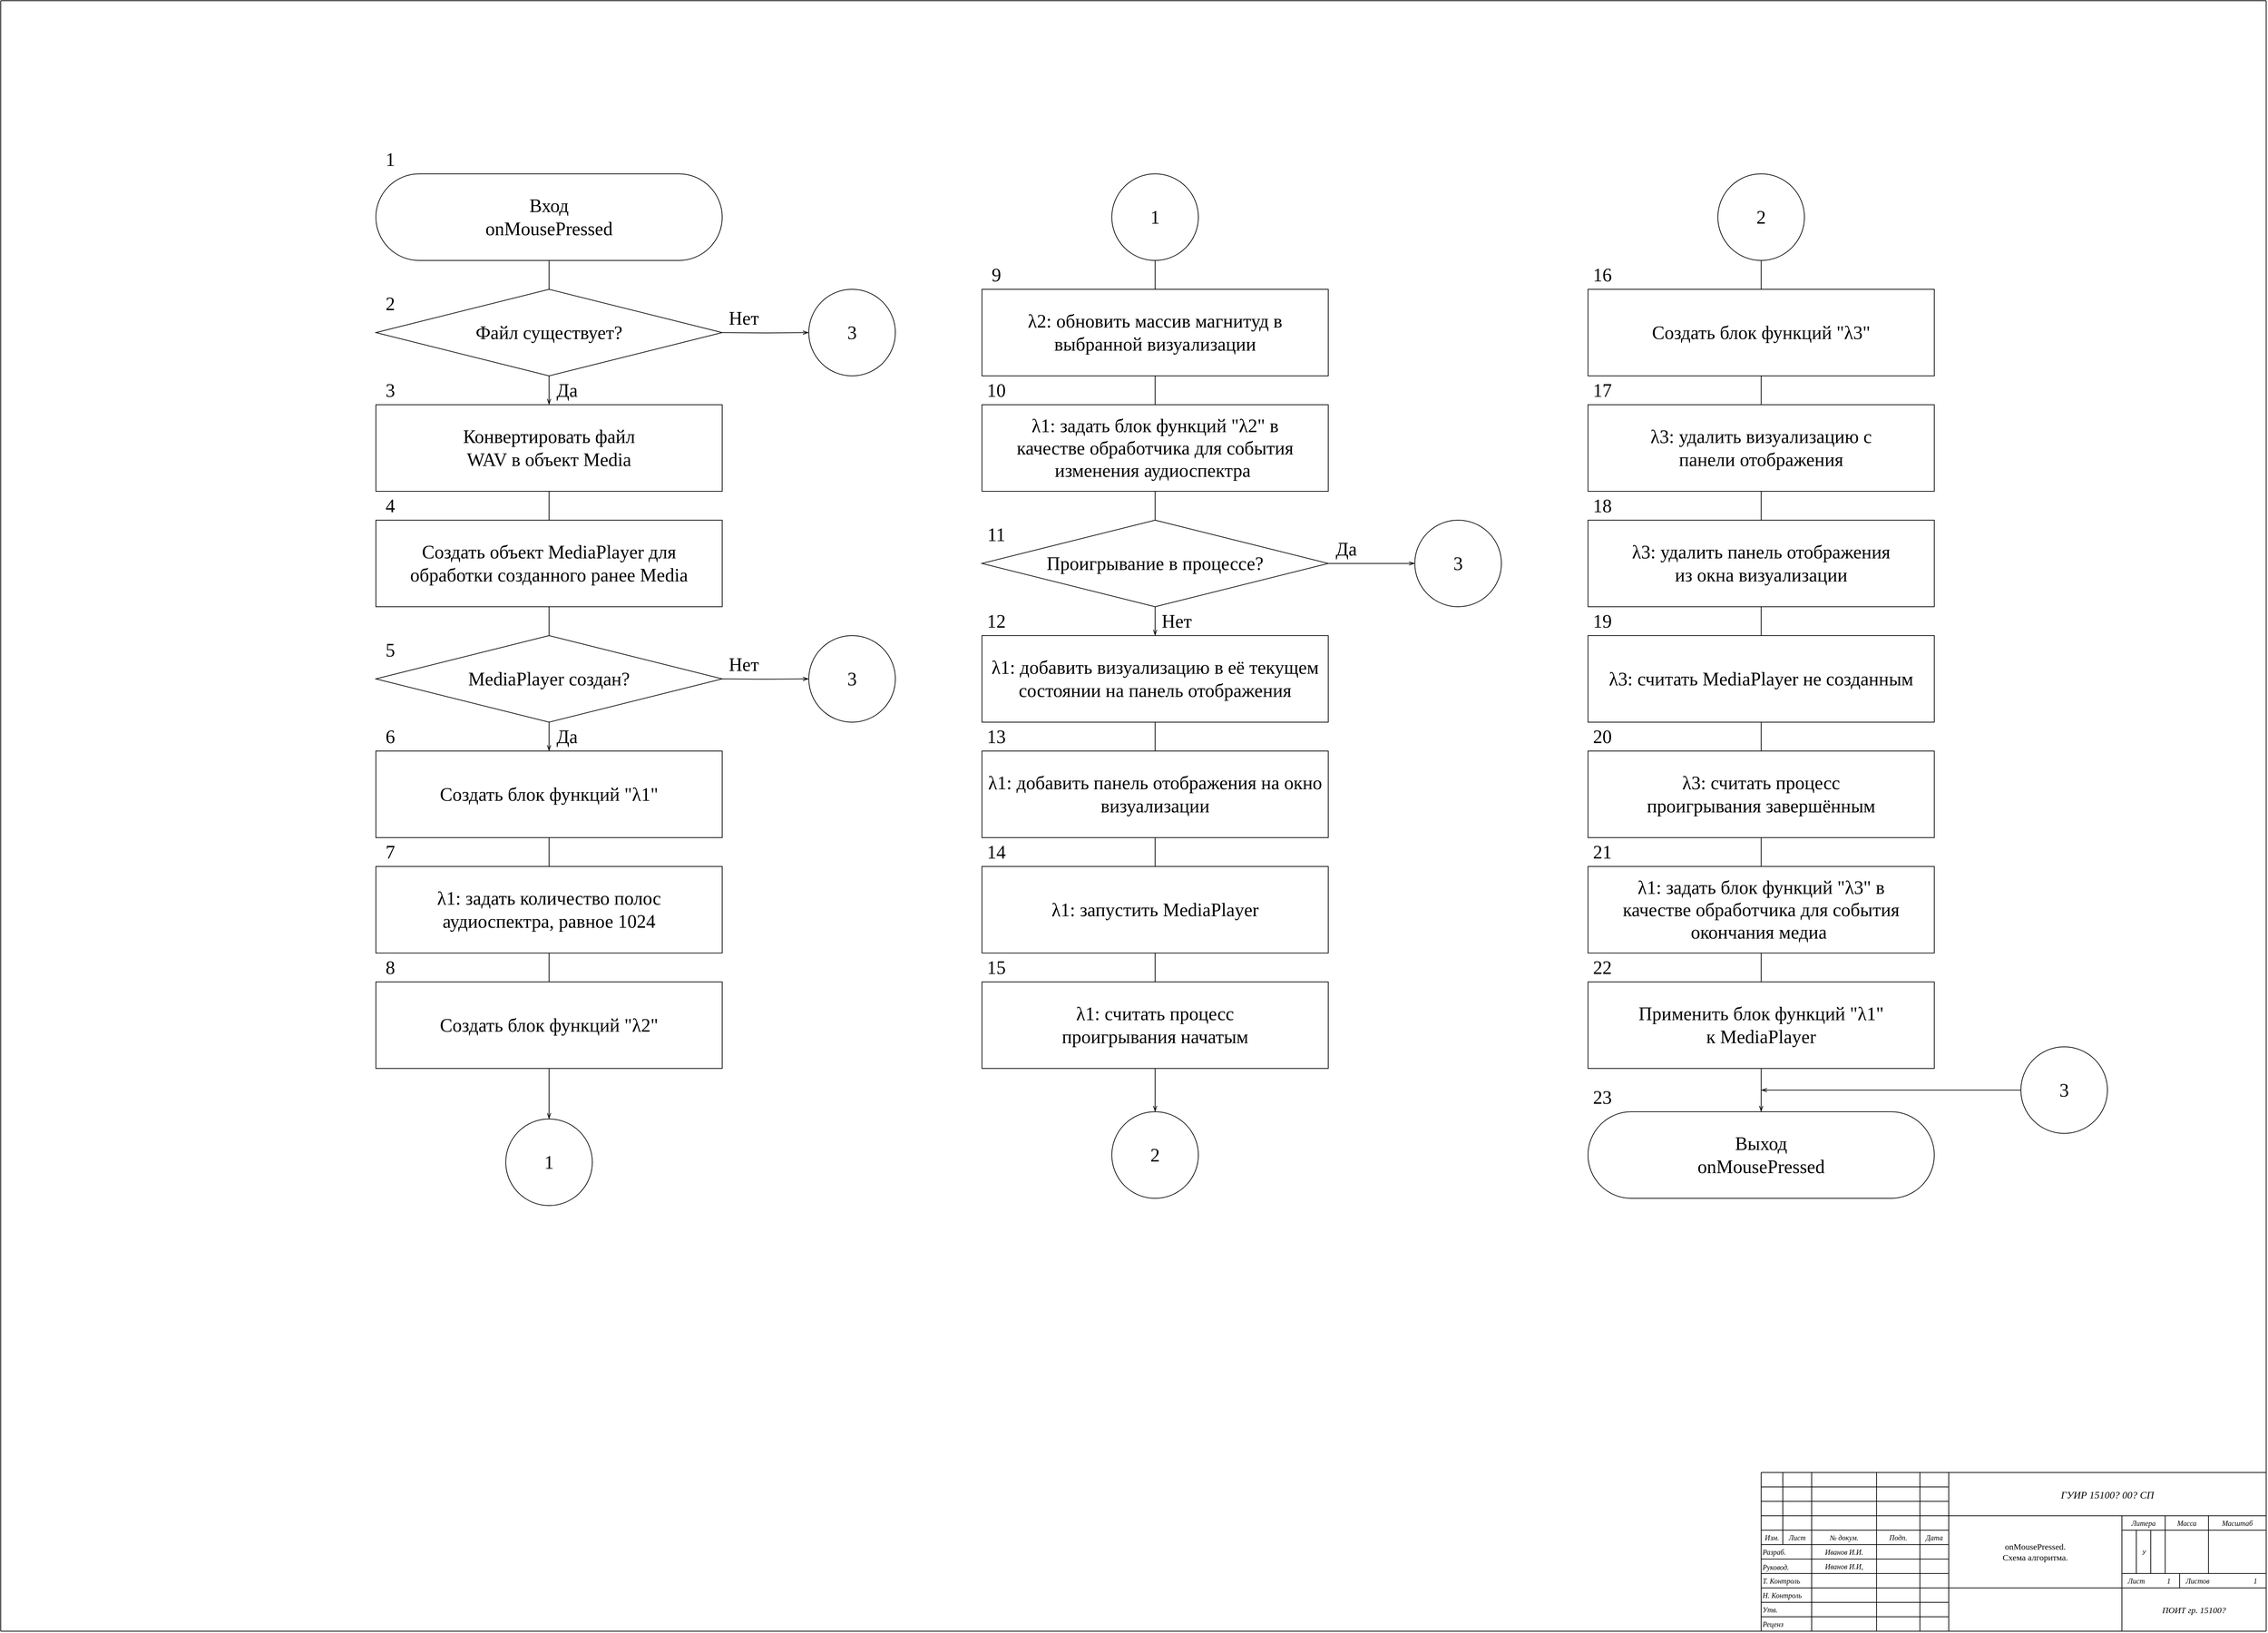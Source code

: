 <mxfile version="21.2.1" type="device">
  <diagram id="b_TIV87pcosbFDb4-95I" name="Page-1">
    <mxGraphModel dx="628" dy="367" grid="1" gridSize="10" guides="1" tooltips="1" connect="1" arrows="1" fold="1" page="1" pageScale="1" pageWidth="3300" pageHeight="2339" math="0" shadow="0">
      <root>
        <mxCell id="0" />
        <mxCell id="1" parent="0" />
        <mxCell id="mjBPjCDWJn5wHZ0Xbblb-64" value="" style="endArrow=openThin;html=1;fontFamily=Times New Roman;fontSize=26;endFill=0;rounded=0;edgeStyle=orthogonalEdgeStyle;exitX=0.5;exitY=1;exitDx=0;exitDy=0;entryX=0.5;entryY=0;entryDx=0;entryDy=0;" parent="1" source="mjBPjCDWJn5wHZ0Xbblb-41" target="mjBPjCDWJn5wHZ0Xbblb-46" edge="1">
          <mxGeometry width="50" height="50" relative="1" as="geometry">
            <mxPoint x="2690" y="419.41" as="sourcePoint" />
            <mxPoint x="2820" y="490" as="targetPoint" />
            <Array as="points">
              <mxPoint x="2560" y="400" />
              <mxPoint x="2560" y="1560" />
            </Array>
          </mxGeometry>
        </mxCell>
        <mxCell id="mjBPjCDWJn5wHZ0Xbblb-63" value="" style="endArrow=openThin;html=1;fontFamily=Times New Roman;fontSize=26;endFill=0;rounded=0;edgeStyle=orthogonalEdgeStyle;entryX=0.5;entryY=0;entryDx=0;entryDy=0;exitX=0.5;exitY=1;exitDx=0;exitDy=0;" parent="1" source="mjBPjCDWJn5wHZ0Xbblb-32" target="mjBPjCDWJn5wHZ0Xbblb-51" edge="1">
          <mxGeometry width="50" height="50" relative="1" as="geometry">
            <mxPoint x="2040" y="970" as="sourcePoint" />
            <mxPoint x="2160" y="970" as="targetPoint" />
            <Array as="points" />
          </mxGeometry>
        </mxCell>
        <mxCell id="mjBPjCDWJn5wHZ0Xbblb-62" value="" style="endArrow=openThin;html=1;fontFamily=Times New Roman;fontSize=26;endFill=0;exitX=0.5;exitY=1;exitDx=0;exitDy=0;rounded=0;edgeStyle=orthogonalEdgeStyle;entryX=0.5;entryY=0;entryDx=0;entryDy=0;" parent="1" source="mjBPjCDWJn5wHZ0Xbblb-48" target="mjBPjCDWJn5wHZ0Xbblb-32" edge="1">
          <mxGeometry width="50" height="50" relative="1" as="geometry">
            <mxPoint x="1840" y="390" as="sourcePoint" />
            <mxPoint x="1960" y="390" as="targetPoint" />
            <Array as="points" />
          </mxGeometry>
        </mxCell>
        <mxCell id="mjBPjCDWJn5wHZ0Xbblb-61" value="" style="endArrow=openThin;html=1;fontFamily=Times New Roman;fontSize=26;endFill=0;exitX=0.5;exitY=1;exitDx=0;exitDy=0;rounded=0;edgeStyle=orthogonalEdgeStyle;entryX=0.5;entryY=0;entryDx=0;entryDy=0;" parent="1" source="mjBPjCDWJn5wHZ0Xbblb-30" target="nCA1nTuE7ENm7l3HEIyr-186" edge="1">
          <mxGeometry width="50" height="50" relative="1" as="geometry">
            <mxPoint x="1290" y="1300" as="sourcePoint" />
            <mxPoint x="1290" y="1660" as="targetPoint" />
            <Array as="points" />
          </mxGeometry>
        </mxCell>
        <mxCell id="mjBPjCDWJn5wHZ0Xbblb-60" value="" style="endArrow=openThin;html=1;fontFamily=Times New Roman;fontSize=26;endFill=0;exitX=0.5;exitY=1;exitDx=0;exitDy=0;rounded=0;edgeStyle=orthogonalEdgeStyle;entryX=0.5;entryY=0;entryDx=0;entryDy=0;" parent="1" source="nCA1nTuE7ENm7l3HEIyr-147" target="mjBPjCDWJn5wHZ0Xbblb-30" edge="1">
          <mxGeometry width="50" height="50" relative="1" as="geometry">
            <mxPoint x="1239.05" y="630" as="sourcePoint" />
            <mxPoint x="1239.05" y="830" as="targetPoint" />
            <Array as="points" />
          </mxGeometry>
        </mxCell>
        <mxCell id="mjBPjCDWJn5wHZ0Xbblb-59" value="" style="endArrow=openThin;html=1;fontFamily=Times New Roman;fontSize=26;endFill=0;exitX=0.5;exitY=1;exitDx=0;exitDy=0;rounded=0;edgeStyle=orthogonalEdgeStyle;entryX=0.5;entryY=0;entryDx=0;entryDy=0;" parent="1" source="nCA1nTuE7ENm7l3HEIyr-145" target="nCA1nTuE7ENm7l3HEIyr-147" edge="1">
          <mxGeometry width="50" height="50" relative="1" as="geometry">
            <mxPoint x="1160" y="598.33" as="sourcePoint" />
            <mxPoint x="1230" y="690" as="targetPoint" />
            <Array as="points" />
          </mxGeometry>
        </mxCell>
        <mxCell id="flblZkYbyNQ9tiGkdh4v-29" value="" style="group;strokeWidth=1;align=left;" parent="1" vertex="1" connectable="0">
          <mxGeometry x="2560" y="2080" width="700" height="220" as="geometry" />
        </mxCell>
        <mxCell id="U5MXIK-24vMOK5HsXXuc-69" style="vsdxID=8;edgeStyle=none;startArrow=none;endArrow=none;startSize=5;endSize=5;strokeColor=#000000;spacingTop=0;spacingBottom=0;spacingLeft=0;spacingRight=0;verticalAlign=middle;html=1;labelBackgroundColor=#ffffff;rounded=0;strokeWidth=1;" parent="flblZkYbyNQ9tiGkdh4v-29" edge="1">
          <mxGeometry relative="1" as="geometry">
            <mxPoint as="offset" />
            <Array as="points" />
            <mxPoint as="sourcePoint" />
            <mxPoint x="700" as="targetPoint" />
          </mxGeometry>
        </mxCell>
        <mxCell id="U5MXIK-24vMOK5HsXXuc-68" style="vsdxID=6;edgeStyle=none;startArrow=none;endArrow=none;startSize=5;endSize=5;strokeColor=#000000;spacingTop=0;spacingBottom=0;spacingLeft=0;spacingRight=0;verticalAlign=middle;html=1;labelBackgroundColor=#ffffff;rounded=0;strokeWidth=1;" parent="flblZkYbyNQ9tiGkdh4v-29" edge="1">
          <mxGeometry relative="1" as="geometry">
            <mxPoint x="10" as="offset" />
            <Array as="points" />
            <mxPoint y="220" as="sourcePoint" />
            <mxPoint as="targetPoint" />
          </mxGeometry>
        </mxCell>
        <mxCell id="U5MXIK-24vMOK5HsXXuc-2" value="&lt;p style=&quot;margin-left: 0 ; margin-right: 0 ; margin-top: 0px ; margin-bottom: 0px ; text-indent: 0 ; direction: ltr&quot;&gt;&lt;font style=&quot;font-family: &amp;quot;times new roman&amp;quot; ; color: rgb(0 , 0 , 0) ; direction: ltr ; letter-spacing: 0px ; line-height: 140% ; opacity: 1&quot; size=&quot;1&quot;&gt;&lt;i&gt;Разраб.&lt;/i&gt;&lt;/font&gt;&lt;/p&gt;" style="verticalAlign=middle;align=left;vsdxID=41;fillColor=none;gradientColor=none;shape=stencil(nZBLDoAgDERP0z3SIyjew0SURgSD+Lu9kMZoXLhwN9O+tukAlrNpJg1SzDH4QW/URgNYgZTkjA4UkwJUgGXng+6DX1zLfmoymdXo17xh5zmRJ6Q42BWCfc2oJfdAr+Yv+AP9Cb7OJ3H/2JG1HNGz/84klThPVCc=);strokeColor=none;labelBackgroundColor=none;rounded=0;html=1;whiteSpace=wrap;strokeWidth=1;" parent="flblZkYbyNQ9tiGkdh4v-29" vertex="1">
          <mxGeometry y="100" width="70" height="20" as="geometry" />
        </mxCell>
        <mxCell id="U5MXIK-24vMOK5HsXXuc-4" value="&lt;p style=&quot;margin-left: 0 ; margin-right: 0 ; margin-top: 0px ; margin-bottom: 0px ; text-indent: 0 ; direction: ltr&quot;&gt;&lt;font style=&quot;font-family: &amp;#34;times new roman&amp;#34; ; color: rgb(0 , 0 , 0) ; direction: ltr ; letter-spacing: 0px ; line-height: 140% ; opacity: 1&quot; size=&quot;1&quot;&gt;&lt;i&gt;Подп.&lt;/i&gt;&lt;/font&gt;&lt;font style=&quot;font-size: 12px ; font-family: &amp;#34;times new roman&amp;#34; ; color: #000000 ; direction: ltr ; letter-spacing: 0px ; line-height: 140% ; opacity: 1&quot;&gt;&lt;br&gt;&lt;/font&gt;&lt;/p&gt;" style="verticalAlign=middle;align=center;vsdxID=45;fillColor=none;gradientColor=none;shape=stencil(nZBLDoAgDERP0z3SIyjew0SURgSD+Lu9kMZoXLhwN9O+tukAlrNpJg1SzDH4QW/URgNYgZTkjA4UkwJUgGXng+6DX1zLfmoymdXo17xh5zmRJ6Q42BWCfc2oJfdAr+Yv+AP9Cb7OJ3H/2JG1HNGz/84klThPVCc=);strokeColor=none;labelBackgroundColor=none;rounded=0;html=1;whiteSpace=wrap;strokeWidth=1;" parent="flblZkYbyNQ9tiGkdh4v-29" vertex="1">
          <mxGeometry x="160" y="80" width="60" height="20" as="geometry" />
        </mxCell>
        <mxCell id="U5MXIK-24vMOK5HsXXuc-5" value="&lt;p style=&quot;margin-left: 0 ; margin-right: 0 ; margin-top: 0px ; margin-bottom: 0px ; text-indent: 0 ; direction: ltr&quot;&gt;&lt;font style=&quot;font-family: &amp;#34;times new roman&amp;#34; ; color: rgb(0 , 0 , 0) ; direction: ltr ; letter-spacing: 0px ; line-height: 140% ; opacity: 1&quot; size=&quot;1&quot;&gt;&lt;i&gt;Литера&lt;/i&gt;&lt;/font&gt;&lt;font style=&quot;font-size: 12px ; font-family: &amp;#34;times new roman&amp;#34; ; color: #000000 ; direction: ltr ; letter-spacing: 0px ; line-height: 140% ; opacity: 1&quot;&gt;&lt;br&gt;&lt;/font&gt;&lt;/p&gt;" style="verticalAlign=middle;align=center;vsdxID=46;fillColor=none;gradientColor=none;shape=stencil(nZBLDoAgDERP0z3SIyjew0SURgSD+Lu9kMZoXLhwN9O+tukAlrNpJg1SzDH4QW/URgNYgZTkjA4UkwJUgGXng+6DX1zLfmoymdXo17xh5zmRJ6Q42BWCfc2oJfdAr+Yv+AP9Cb7OJ3H/2JG1HNGz/84klThPVCc=);strokeColor=none;labelBackgroundColor=none;rounded=0;html=1;whiteSpace=wrap;strokeWidth=1;" parent="flblZkYbyNQ9tiGkdh4v-29" vertex="1">
          <mxGeometry x="500" y="60" width="60" height="20" as="geometry" />
        </mxCell>
        <mxCell id="U5MXIK-24vMOK5HsXXuc-7" style="vsdxID=48;edgeStyle=none;startArrow=none;endArrow=none;startSize=5;endSize=5;strokeColor=#000000;spacingTop=0;spacingBottom=0;spacingLeft=0;spacingRight=0;verticalAlign=middle;html=1;labelBackgroundColor=#ffffff;rounded=0;strokeWidth=1;" parent="flblZkYbyNQ9tiGkdh4v-29" edge="1">
          <mxGeometry relative="1" as="geometry">
            <mxPoint x="10" as="offset" />
            <Array as="points">
              <mxPoint x="580" y="150" />
            </Array>
            <mxPoint x="580" y="160" as="sourcePoint" />
            <mxPoint x="580" y="140" as="targetPoint" />
          </mxGeometry>
        </mxCell>
        <mxCell id="U5MXIK-24vMOK5HsXXuc-9" value="&lt;p style=&quot;margin-left: 0 ; margin-right: 0 ; margin-top: 0px ; margin-bottom: 0px ; text-indent: 0 ; direction: ltr&quot;&gt;&lt;font style=&quot;font-family: &amp;quot;times new roman&amp;quot; ; color: rgb(0 , 0 , 0) ; direction: ltr ; letter-spacing: 0px ; line-height: 140% ; opacity: 1&quot; size=&quot;1&quot;&gt;&lt;i style=&quot;font-size: 14px&quot;&gt;ГУИР 15100? 00? СП&lt;/i&gt;&lt;/font&gt;&lt;font style=&quot;font-size: 19px ; font-family: &amp;quot;times new roman&amp;quot; ; color: #000000 ; direction: ltr ; letter-spacing: 0px ; line-height: 140% ; opacity: 1&quot;&gt;&lt;br&gt;&lt;/font&gt;&lt;/p&gt;" style="verticalAlign=middle;align=center;vsdxID=50;fillColor=none;gradientColor=none;shape=stencil(nZBLDoAgDERP0z3SIyjew0SURgSD+Lu9kMZoXLhwN9O+tukAlrNpJg1SzDH4QW/URgNYgZTkjA4UkwJUgGXng+6DX1zLfmoymdXo17xh5zmRJ6Q42BWCfc2oJfdAr+Yv+AP9Cb7OJ3H/2JG1HNGz/84klThPVCc=);strokeColor=none;labelBackgroundColor=none;rounded=0;html=1;whiteSpace=wrap;strokeWidth=1;" parent="flblZkYbyNQ9tiGkdh4v-29" vertex="1">
          <mxGeometry x="260" width="440" height="60" as="geometry" />
        </mxCell>
        <mxCell id="U5MXIK-24vMOK5HsXXuc-14" value="&lt;font face=&quot;Times New Roman&quot;&gt;onMousePressed&lt;span style=&quot;background-color: initial;&quot;&gt;.&lt;/span&gt;&lt;br&gt;&lt;/font&gt;&lt;p style=&quot;margin: 0px ; direction: ltr&quot;&gt;&lt;font face=&quot;Times New Roman&quot;&gt;Схема алгоритма.&lt;/font&gt;&lt;/p&gt;" style="verticalAlign=middle;align=center;vsdxID=51;fillColor=none;gradientColor=none;shape=stencil(nZBLDoAgDERP0z3SIyjew0SURgSD+Lu9kMZoXLhwN9O+tukAlrNpJg1SzDH4QW/URgNYgZTkjA4UkwJUgGXng+6DX1zLfmoymdXo17xh5zmRJ6Q42BWCfc2oJfdAr+Yv+AP9Cb7OJ3H/2JG1HNGz/84klThPVCc=);strokeColor=none;labelBackgroundColor=none;rounded=0;html=1;whiteSpace=wrap;strokeWidth=1;" parent="flblZkYbyNQ9tiGkdh4v-29" vertex="1">
          <mxGeometry x="260" y="60" width="240" height="100" as="geometry" />
        </mxCell>
        <mxCell id="U5MXIK-24vMOK5HsXXuc-66" style="vsdxID=1;edgeStyle=none;startArrow=none;endArrow=none;startSize=5;endSize=5;strokeColor=#000000;spacingTop=0;spacingBottom=0;spacingLeft=0;spacingRight=0;verticalAlign=middle;html=1;labelBackgroundColor=#ffffff;rounded=0;strokeWidth=1;" parent="flblZkYbyNQ9tiGkdh4v-29" edge="1">
          <mxGeometry relative="1" as="geometry">
            <mxPoint x="10" as="offset" />
            <Array as="points" />
            <mxPoint x="500" y="220" as="sourcePoint" />
            <mxPoint x="500" y="60" as="targetPoint" />
          </mxGeometry>
        </mxCell>
        <mxCell id="U5MXIK-24vMOK5HsXXuc-67" style="vsdxID=4;edgeStyle=none;startArrow=none;endArrow=none;startSize=5;endSize=5;strokeColor=#000000;spacingTop=0;spacingBottom=0;spacingLeft=0;spacingRight=0;verticalAlign=middle;html=1;labelBackgroundColor=#ffffff;rounded=0;strokeWidth=1;" parent="flblZkYbyNQ9tiGkdh4v-29" edge="1">
          <mxGeometry relative="1" as="geometry">
            <mxPoint x="10" as="offset" />
            <Array as="points" />
            <mxPoint x="260" y="220" as="sourcePoint" />
            <mxPoint x="260" as="targetPoint" />
          </mxGeometry>
        </mxCell>
        <mxCell id="U5MXIK-24vMOK5HsXXuc-70" style="vsdxID=11;edgeStyle=none;startArrow=none;endArrow=none;startSize=5;endSize=5;strokeColor=#000000;spacingTop=0;spacingBottom=0;spacingLeft=0;spacingRight=0;verticalAlign=middle;html=1;labelBackgroundColor=#ffffff;rounded=0;strokeWidth=1;" parent="flblZkYbyNQ9tiGkdh4v-29" edge="1">
          <mxGeometry relative="1" as="geometry">
            <Array as="points" />
            <mxPoint x="700" y="60" as="sourcePoint" />
            <mxPoint y="60" as="targetPoint" />
          </mxGeometry>
        </mxCell>
        <mxCell id="U5MXIK-24vMOK5HsXXuc-71" style="vsdxID=12;edgeStyle=none;startArrow=none;endArrow=none;startSize=5;endSize=5;strokeColor=#000000;spacingTop=0;spacingBottom=0;spacingLeft=0;spacingRight=0;verticalAlign=middle;html=1;labelBackgroundColor=#ffffff;rounded=0;strokeWidth=1;" parent="flblZkYbyNQ9tiGkdh4v-29" edge="1">
          <mxGeometry relative="1" as="geometry">
            <Array as="points" />
            <mxPoint x="700" y="160" as="sourcePoint" />
            <mxPoint y="160" as="targetPoint" />
          </mxGeometry>
        </mxCell>
        <mxCell id="U5MXIK-24vMOK5HsXXuc-72" style="vsdxID=13;edgeStyle=none;startArrow=none;endArrow=none;startSize=5;endSize=5;strokeColor=#000000;spacingTop=0;spacingBottom=0;spacingLeft=0;spacingRight=0;verticalAlign=middle;html=1;labelBackgroundColor=#ffffff;rounded=0;strokeWidth=1;" parent="flblZkYbyNQ9tiGkdh4v-29" edge="1">
          <mxGeometry relative="1" as="geometry">
            <Array as="points" />
            <mxPoint x="260" y="200" as="sourcePoint" />
            <mxPoint y="200" as="targetPoint" />
          </mxGeometry>
        </mxCell>
        <mxCell id="U5MXIK-24vMOK5HsXXuc-73" style="vsdxID=22;edgeStyle=none;startArrow=none;endArrow=none;startSize=5;endSize=5;strokeColor=#000000;spacingTop=0;spacingBottom=0;spacingLeft=0;spacingRight=0;verticalAlign=middle;html=1;labelBackgroundColor=#ffffff;rounded=0;strokeWidth=1;" parent="flblZkYbyNQ9tiGkdh4v-29" edge="1">
          <mxGeometry relative="1" as="geometry">
            <Array as="points" />
            <mxPoint x="260" y="180" as="sourcePoint" />
            <mxPoint y="180" as="targetPoint" />
          </mxGeometry>
        </mxCell>
        <mxCell id="U5MXIK-24vMOK5HsXXuc-74" style="vsdxID=23;edgeStyle=none;startArrow=none;endArrow=none;startSize=5;endSize=5;strokeColor=#000000;spacingTop=0;spacingBottom=0;spacingLeft=0;spacingRight=0;verticalAlign=middle;html=1;labelBackgroundColor=#ffffff;rounded=0;strokeWidth=1;" parent="flblZkYbyNQ9tiGkdh4v-29" edge="1">
          <mxGeometry relative="1" as="geometry">
            <Array as="points" />
            <mxPoint x="260" y="140" as="sourcePoint" />
            <mxPoint y="140" as="targetPoint" />
          </mxGeometry>
        </mxCell>
        <mxCell id="U5MXIK-24vMOK5HsXXuc-75" style="vsdxID=24;edgeStyle=none;startArrow=none;endArrow=none;startSize=5;endSize=5;strokeColor=#000000;spacingTop=0;spacingBottom=0;spacingLeft=0;spacingRight=0;verticalAlign=middle;html=1;labelBackgroundColor=#ffffff;rounded=0;strokeWidth=1;" parent="flblZkYbyNQ9tiGkdh4v-29" edge="1">
          <mxGeometry relative="1" as="geometry">
            <Array as="points" />
            <mxPoint x="260" y="120" as="sourcePoint" />
            <mxPoint y="120" as="targetPoint" />
          </mxGeometry>
        </mxCell>
        <mxCell id="U5MXIK-24vMOK5HsXXuc-76" style="vsdxID=25;edgeStyle=none;startArrow=none;endArrow=none;startSize=5;endSize=5;strokeColor=#000000;spacingTop=0;spacingBottom=0;spacingLeft=0;spacingRight=0;verticalAlign=middle;html=1;labelBackgroundColor=#ffffff;rounded=0;strokeWidth=1;" parent="flblZkYbyNQ9tiGkdh4v-29" edge="1">
          <mxGeometry relative="1" as="geometry">
            <Array as="points" />
            <mxPoint x="260" y="100" as="sourcePoint" />
            <mxPoint y="100" as="targetPoint" />
          </mxGeometry>
        </mxCell>
        <mxCell id="U5MXIK-24vMOK5HsXXuc-77" style="vsdxID=26;edgeStyle=none;startArrow=none;endArrow=none;startSize=5;endSize=5;strokeColor=#000000;spacingTop=0;spacingBottom=0;spacingLeft=0;spacingRight=0;verticalAlign=middle;html=1;labelBackgroundColor=#ffffff;rounded=0;strokeWidth=1;" parent="flblZkYbyNQ9tiGkdh4v-29" edge="1">
          <mxGeometry relative="1" as="geometry">
            <Array as="points" />
            <mxPoint x="260" y="80" as="sourcePoint" />
            <mxPoint y="80" as="targetPoint" />
          </mxGeometry>
        </mxCell>
        <mxCell id="U5MXIK-24vMOK5HsXXuc-78" style="vsdxID=27;edgeStyle=none;startArrow=none;endArrow=none;startSize=5;endSize=5;strokeColor=#000000;spacingTop=0;spacingBottom=0;spacingLeft=0;spacingRight=0;verticalAlign=middle;html=1;labelBackgroundColor=#ffffff;rounded=0;strokeWidth=1;" parent="flblZkYbyNQ9tiGkdh4v-29" edge="1">
          <mxGeometry relative="1" as="geometry">
            <Array as="points" />
            <mxPoint x="260" y="40" as="sourcePoint" />
            <mxPoint y="40" as="targetPoint" />
          </mxGeometry>
        </mxCell>
        <mxCell id="U5MXIK-24vMOK5HsXXuc-79" style="vsdxID=28;edgeStyle=none;startArrow=none;endArrow=none;startSize=5;endSize=5;strokeColor=#000000;spacingTop=0;spacingBottom=0;spacingLeft=0;spacingRight=0;verticalAlign=middle;html=1;labelBackgroundColor=#ffffff;rounded=0;strokeWidth=1;" parent="flblZkYbyNQ9tiGkdh4v-29" edge="1">
          <mxGeometry relative="1" as="geometry">
            <Array as="points" />
            <mxPoint x="260" y="20" as="sourcePoint" />
            <mxPoint y="20" as="targetPoint" />
          </mxGeometry>
        </mxCell>
        <mxCell id="U5MXIK-24vMOK5HsXXuc-80" style="vsdxID=29;edgeStyle=none;startArrow=none;endArrow=none;startSize=5;endSize=5;strokeColor=#000000;spacingTop=0;spacingBottom=0;spacingLeft=0;spacingRight=0;verticalAlign=middle;html=1;labelBackgroundColor=#ffffff;rounded=0;strokeWidth=1;" parent="flblZkYbyNQ9tiGkdh4v-29" edge="1">
          <mxGeometry relative="1" as="geometry">
            <Array as="points" />
            <mxPoint x="700" y="140" as="sourcePoint" />
            <mxPoint x="500" y="140" as="targetPoint" />
          </mxGeometry>
        </mxCell>
        <mxCell id="U5MXIK-24vMOK5HsXXuc-81" style="vsdxID=30;edgeStyle=none;startArrow=none;endArrow=none;startSize=5;endSize=5;strokeColor=#000000;spacingTop=0;spacingBottom=0;spacingLeft=0;spacingRight=0;verticalAlign=middle;html=1;labelBackgroundColor=#ffffff;rounded=0;strokeWidth=1;" parent="flblZkYbyNQ9tiGkdh4v-29" edge="1">
          <mxGeometry relative="1" as="geometry">
            <Array as="points" />
            <mxPoint x="700" y="80" as="sourcePoint" />
            <mxPoint x="500" y="80" as="targetPoint" />
          </mxGeometry>
        </mxCell>
        <mxCell id="U5MXIK-24vMOK5HsXXuc-82" style="vsdxID=31;edgeStyle=none;startArrow=none;endArrow=none;startSize=5;endSize=5;strokeColor=#000000;spacingTop=0;spacingBottom=0;spacingLeft=0;spacingRight=0;verticalAlign=middle;html=1;labelBackgroundColor=#ffffff;rounded=0;strokeWidth=1;" parent="flblZkYbyNQ9tiGkdh4v-29" edge="1">
          <mxGeometry relative="1" as="geometry">
            <mxPoint x="10" as="offset" />
            <Array as="points" />
            <mxPoint x="220" y="220" as="sourcePoint" />
            <mxPoint x="220" as="targetPoint" />
          </mxGeometry>
        </mxCell>
        <mxCell id="U5MXIK-24vMOK5HsXXuc-83" style="vsdxID=33;edgeStyle=none;startArrow=none;endArrow=none;startSize=5;endSize=5;strokeColor=#000000;spacingTop=0;spacingBottom=0;spacingLeft=0;spacingRight=0;verticalAlign=middle;html=1;labelBackgroundColor=#ffffff;rounded=0;strokeWidth=1;" parent="flblZkYbyNQ9tiGkdh4v-29" edge="1">
          <mxGeometry relative="1" as="geometry">
            <mxPoint x="10" as="offset" />
            <Array as="points" />
            <mxPoint x="160" y="220" as="sourcePoint" />
            <mxPoint x="160" as="targetPoint" />
          </mxGeometry>
        </mxCell>
        <mxCell id="U5MXIK-24vMOK5HsXXuc-84" style="vsdxID=34;edgeStyle=none;startArrow=none;endArrow=none;startSize=5;endSize=5;strokeColor=#000000;spacingTop=0;spacingBottom=0;spacingLeft=0;spacingRight=0;verticalAlign=middle;html=1;labelBackgroundColor=#ffffff;rounded=0;strokeWidth=1;" parent="flblZkYbyNQ9tiGkdh4v-29" edge="1">
          <mxGeometry relative="1" as="geometry">
            <mxPoint x="10" as="offset" />
            <Array as="points" />
            <mxPoint x="70" y="220" as="sourcePoint" />
            <mxPoint x="70" as="targetPoint" />
          </mxGeometry>
        </mxCell>
        <mxCell id="U5MXIK-24vMOK5HsXXuc-85" style="vsdxID=35;edgeStyle=none;startArrow=none;endArrow=none;startSize=5;endSize=5;strokeColor=#000000;spacingTop=0;spacingBottom=0;spacingLeft=0;spacingRight=0;verticalAlign=middle;html=1;labelBackgroundColor=#ffffff;rounded=0;strokeWidth=1;" parent="flblZkYbyNQ9tiGkdh4v-29" edge="1">
          <mxGeometry relative="1" as="geometry">
            <mxPoint x="10" as="offset" />
            <Array as="points" />
            <mxPoint x="30" y="100" as="sourcePoint" />
            <mxPoint x="30" as="targetPoint" />
          </mxGeometry>
        </mxCell>
        <mxCell id="U5MXIK-24vMOK5HsXXuc-86" style="vsdxID=36;edgeStyle=none;startArrow=none;endArrow=none;startSize=5;endSize=5;strokeColor=#000000;spacingTop=0;spacingBottom=0;spacingLeft=0;spacingRight=0;verticalAlign=middle;html=1;labelBackgroundColor=#ffffff;rounded=0;strokeWidth=1;" parent="flblZkYbyNQ9tiGkdh4v-29" edge="1">
          <mxGeometry relative="1" as="geometry">
            <mxPoint x="10" as="offset" />
            <Array as="points" />
            <mxPoint x="560" y="140" as="sourcePoint" />
            <mxPoint x="560" y="60" as="targetPoint" />
          </mxGeometry>
        </mxCell>
        <mxCell id="U5MXIK-24vMOK5HsXXuc-87" style="vsdxID=38;edgeStyle=none;startArrow=none;endArrow=none;startSize=5;endSize=5;strokeColor=#000000;spacingTop=0;spacingBottom=0;spacingLeft=0;spacingRight=0;verticalAlign=middle;html=1;labelBackgroundColor=#ffffff;rounded=0;strokeWidth=1;" parent="flblZkYbyNQ9tiGkdh4v-29" edge="1">
          <mxGeometry relative="1" as="geometry">
            <mxPoint x="10" as="offset" />
            <Array as="points" />
            <mxPoint x="620" y="140" as="sourcePoint" />
            <mxPoint x="620" y="60" as="targetPoint" />
          </mxGeometry>
        </mxCell>
        <mxCell id="U5MXIK-24vMOK5HsXXuc-88" style="vsdxID=39;edgeStyle=none;startArrow=none;endArrow=none;startSize=5;endSize=5;strokeColor=#000000;spacingTop=0;spacingBottom=0;spacingLeft=0;spacingRight=0;verticalAlign=middle;html=1;labelBackgroundColor=#ffffff;rounded=0;strokeWidth=1;" parent="flblZkYbyNQ9tiGkdh4v-29" edge="1">
          <mxGeometry relative="1" as="geometry">
            <mxPoint x="10" as="offset" />
            <Array as="points" />
            <mxPoint x="520" y="140" as="sourcePoint" />
            <mxPoint x="520" y="80" as="targetPoint" />
          </mxGeometry>
        </mxCell>
        <mxCell id="U5MXIK-24vMOK5HsXXuc-89" style="vsdxID=40;edgeStyle=none;startArrow=none;endArrow=none;startSize=5;endSize=5;strokeColor=#000000;spacingTop=0;spacingBottom=0;spacingLeft=0;spacingRight=0;verticalAlign=middle;html=1;labelBackgroundColor=#ffffff;rounded=0;strokeWidth=1;" parent="flblZkYbyNQ9tiGkdh4v-29" edge="1">
          <mxGeometry relative="1" as="geometry">
            <mxPoint x="10" as="offset" />
            <Array as="points" />
            <mxPoint x="540" y="140" as="sourcePoint" />
            <mxPoint x="540" y="80" as="targetPoint" />
          </mxGeometry>
        </mxCell>
        <mxCell id="U5MXIK-24vMOK5HsXXuc-6" value="&lt;p style=&quot;margin-left: 0 ; margin-right: 0 ; margin-top: 0px ; margin-bottom: 0px ; text-indent: 0 ; direction: ltr&quot;&gt;&lt;font style=&quot;font-family: &amp;#34;times new roman&amp;#34; ; color: rgb(0 , 0 , 0) ; direction: ltr ; letter-spacing: 0px ; line-height: 140% ; opacity: 1&quot; size=&quot;1&quot;&gt;&lt;i&gt;Лист&lt;/i&gt;&lt;/font&gt;&lt;font style=&quot;font-size: 12px ; font-family: &amp;#34;times new roman&amp;#34; ; color: #000000 ; direction: ltr ; letter-spacing: 0px ; line-height: 140% ; opacity: 1&quot;&gt;&lt;br&gt;&lt;/font&gt;&lt;/p&gt;" style="verticalAlign=middle;align=center;vsdxID=47;fillColor=none;gradientColor=none;shape=stencil(nZBLDoAgDERP0z3SIyjew0SURgSD+Lu9kMZoXLhwN9O+tukAlrNpJg1SzDH4QW/URgNYgZTkjA4UkwJUgGXng+6DX1zLfmoymdXo17xh5zmRJ6Q42BWCfc2oJfdAr+Yv+AP9Cb7OJ3H/2JG1HNGz/84klThPVCc=);strokeColor=none;labelBackgroundColor=none;rounded=0;html=1;whiteSpace=wrap;strokeWidth=1;" parent="flblZkYbyNQ9tiGkdh4v-29" vertex="1">
          <mxGeometry x="500" y="140" width="40" height="20" as="geometry" />
        </mxCell>
        <mxCell id="flblZkYbyNQ9tiGkdh4v-3" value="&lt;p style=&quot;margin-left: 0 ; margin-right: 0 ; margin-top: 0px ; margin-bottom: 0px ; text-indent: 0 ; direction: ltr&quot;&gt;&lt;font style=&quot;font-family: &amp;#34;times new roman&amp;#34; ; color: rgb(0 , 0 , 0) ; direction: ltr ; letter-spacing: 0px ; line-height: 140% ; opacity: 1&quot; size=&quot;1&quot;&gt;&lt;i&gt;Листов&lt;/i&gt;&lt;/font&gt;&lt;font style=&quot;font-size: 12px ; font-family: &amp;#34;times new roman&amp;#34; ; color: #000000 ; direction: ltr ; letter-spacing: 0px ; line-height: 140% ; opacity: 1&quot;&gt;&lt;br&gt;&lt;/font&gt;&lt;/p&gt;" style="verticalAlign=middle;align=center;vsdxID=47;fillColor=none;gradientColor=none;shape=stencil(nZBLDoAgDERP0z3SIyjew0SURgSD+Lu9kMZoXLhwN9O+tukAlrNpJg1SzDH4QW/URgNYgZTkjA4UkwJUgGXng+6DX1zLfmoymdXo17xh5zmRJ6Q42BWCfc2oJfdAr+Yv+AP9Cb7OJ3H/2JG1HNGz/84klThPVCc=);strokeColor=none;labelBackgroundColor=none;rounded=0;html=1;whiteSpace=wrap;strokeWidth=1;" parent="flblZkYbyNQ9tiGkdh4v-29" vertex="1">
          <mxGeometry x="580" y="140" width="50" height="20" as="geometry" />
        </mxCell>
        <mxCell id="flblZkYbyNQ9tiGkdh4v-5" value="&lt;p style=&quot;margin-left: 0 ; margin-right: 0 ; margin-top: 0px ; margin-bottom: 0px ; text-indent: 0 ; direction: ltr&quot;&gt;&lt;font style=&quot;font-family: &amp;#34;times new roman&amp;#34; ; color: rgb(0 , 0 , 0) ; direction: ltr ; letter-spacing: 0px ; line-height: 140% ; opacity: 1&quot; size=&quot;1&quot;&gt;&lt;i&gt;1&lt;/i&gt;&lt;/font&gt;&lt;font style=&quot;font-size: 12px ; font-family: &amp;#34;times new roman&amp;#34; ; color: #000000 ; direction: ltr ; letter-spacing: 0px ; line-height: 140% ; opacity: 1&quot;&gt;&lt;br&gt;&lt;/font&gt;&lt;/p&gt;" style="verticalAlign=middle;align=center;vsdxID=47;fillColor=none;gradientColor=none;shape=stencil(nZBLDoAgDERP0z3SIyjew0SURgSD+Lu9kMZoXLhwN9O+tukAlrNpJg1SzDH4QW/URgNYgZTkjA4UkwJUgGXng+6DX1zLfmoymdXo17xh5zmRJ6Q42BWCfc2oJfdAr+Yv+AP9Cb7OJ3H/2JG1HNGz/84klThPVCc=);strokeColor=none;labelBackgroundColor=none;rounded=0;html=1;whiteSpace=wrap;strokeWidth=1;" parent="flblZkYbyNQ9tiGkdh4v-29" vertex="1">
          <mxGeometry x="670" y="140" width="30" height="20" as="geometry" />
        </mxCell>
        <mxCell id="flblZkYbyNQ9tiGkdh4v-6" value="&lt;p style=&quot;margin-left: 0 ; margin-right: 0 ; margin-top: 0px ; margin-bottom: 0px ; text-indent: 0 ; direction: ltr&quot;&gt;&lt;font style=&quot;font-family: &amp;#34;times new roman&amp;#34; ; color: rgb(0 , 0 , 0) ; direction: ltr ; letter-spacing: 0px ; line-height: 140% ; opacity: 1&quot; size=&quot;1&quot;&gt;&lt;i&gt;1&lt;/i&gt;&lt;/font&gt;&lt;font style=&quot;font-size: 12px ; font-family: &amp;#34;times new roman&amp;#34; ; color: #000000 ; direction: ltr ; letter-spacing: 0px ; line-height: 140% ; opacity: 1&quot;&gt;&lt;br&gt;&lt;/font&gt;&lt;/p&gt;" style="verticalAlign=middle;align=center;vsdxID=47;fillColor=none;gradientColor=none;shape=stencil(nZBLDoAgDERP0z3SIyjew0SURgSD+Lu9kMZoXLhwN9O+tukAlrNpJg1SzDH4QW/URgNYgZTkjA4UkwJUgGXng+6DX1zLfmoymdXo17xh5zmRJ6Q42BWCfc2oJfdAr+Yv+AP9Cb7OJ3H/2JG1HNGz/84klThPVCc=);strokeColor=none;labelBackgroundColor=none;rounded=0;html=1;whiteSpace=wrap;strokeWidth=1;" parent="flblZkYbyNQ9tiGkdh4v-29" vertex="1">
          <mxGeometry x="550" y="140" width="30" height="20" as="geometry" />
        </mxCell>
        <mxCell id="flblZkYbyNQ9tiGkdh4v-7" value="&lt;p style=&quot;margin-left: 0 ; margin-right: 0 ; margin-top: 0px ; margin-bottom: 0px ; text-indent: 0 ; direction: ltr&quot;&gt;&lt;font style=&quot;font-family: &amp;#34;times new roman&amp;#34; ; color: rgb(0 , 0 , 0) ; direction: ltr ; letter-spacing: 0px ; line-height: 140% ; opacity: 1&quot; size=&quot;1&quot;&gt;&lt;i&gt;Масса&lt;/i&gt;&lt;/font&gt;&lt;font style=&quot;font-size: 12px ; font-family: &amp;#34;times new roman&amp;#34; ; color: #000000 ; direction: ltr ; letter-spacing: 0px ; line-height: 140% ; opacity: 1&quot;&gt;&lt;br&gt;&lt;/font&gt;&lt;/p&gt;" style="verticalAlign=middle;align=center;vsdxID=46;fillColor=none;gradientColor=none;shape=stencil(nZBLDoAgDERP0z3SIyjew0SURgSD+Lu9kMZoXLhwN9O+tukAlrNpJg1SzDH4QW/URgNYgZTkjA4UkwJUgGXng+6DX1zLfmoymdXo17xh5zmRJ6Q42BWCfc2oJfdAr+Yv+AP9Cb7OJ3H/2JG1HNGz/84klThPVCc=);strokeColor=none;labelBackgroundColor=none;rounded=0;html=1;whiteSpace=wrap;strokeWidth=1;" parent="flblZkYbyNQ9tiGkdh4v-29" vertex="1">
          <mxGeometry x="560" y="60" width="60" height="20" as="geometry" />
        </mxCell>
        <mxCell id="flblZkYbyNQ9tiGkdh4v-8" value="&lt;p style=&quot;margin-left: 0 ; margin-right: 0 ; margin-top: 0px ; margin-bottom: 0px ; text-indent: 0 ; direction: ltr&quot;&gt;&lt;font style=&quot;font-family: &amp;#34;times new roman&amp;#34; ; color: rgb(0 , 0 , 0) ; direction: ltr ; letter-spacing: 0px ; line-height: 140% ; opacity: 1&quot; size=&quot;1&quot;&gt;&lt;i&gt;Масштаб&lt;/i&gt;&lt;/font&gt;&lt;font style=&quot;font-size: 12px ; font-family: &amp;#34;times new roman&amp;#34; ; color: #000000 ; direction: ltr ; letter-spacing: 0px ; line-height: 140% ; opacity: 1&quot;&gt;&lt;br&gt;&lt;/font&gt;&lt;/p&gt;" style="verticalAlign=middle;align=center;vsdxID=46;fillColor=none;gradientColor=none;shape=stencil(nZBLDoAgDERP0z3SIyjew0SURgSD+Lu9kMZoXLhwN9O+tukAlrNpJg1SzDH4QW/URgNYgZTkjA4UkwJUgGXng+6DX1zLfmoymdXo17xh5zmRJ6Q42BWCfc2oJfdAr+Yv+AP9Cb7OJ3H/2JG1HNGz/84klThPVCc=);strokeColor=none;labelBackgroundColor=none;rounded=0;html=1;whiteSpace=wrap;strokeWidth=1;" parent="flblZkYbyNQ9tiGkdh4v-29" vertex="1">
          <mxGeometry x="620" y="60" width="80" height="20" as="geometry" />
        </mxCell>
        <mxCell id="U5MXIK-24vMOK5HsXXuc-8" value="&lt;p style=&quot;margin-left: 0 ; margin-right: 0 ; margin-top: 0px ; margin-bottom: 0px ; text-indent: 0 ; direction: ltr&quot;&gt;&lt;font style=&quot;font-family: &amp;quot;times new roman&amp;quot; ; color: rgb(0 , 0 , 0) ; direction: ltr ; letter-spacing: 0px ; line-height: 140% ; opacity: 1&quot; size=&quot;1&quot;&gt;&lt;i style=&quot;font-size: 12px&quot;&gt;ПОИТ гр. 15100?&lt;/i&gt;&lt;/font&gt;&lt;font style=&quot;font-size: 16px ; font-family: &amp;quot;times new roman&amp;quot; ; color: #000000 ; direction: ltr ; letter-spacing: 0px ; line-height: 140% ; opacity: 1&quot;&gt;&lt;br&gt;&lt;/font&gt;&lt;/p&gt;" style="verticalAlign=middle;align=center;vsdxID=49;fillColor=none;gradientColor=none;shape=stencil(nZBLDoAgDERP0z3SIyjew0SURgSD+Lu9kMZoXLhwN9O+tukAlrNpJg1SzDH4QW/URgNYgZTkjA4UkwJUgGXng+6DX1zLfmoymdXo17xh5zmRJ6Q42BWCfc2oJfdAr+Yv+AP9Cb7OJ3H/2JG1HNGz/84klThPVCc=);strokeColor=none;labelBackgroundColor=none;rounded=0;html=1;whiteSpace=wrap;strokeWidth=1;" parent="flblZkYbyNQ9tiGkdh4v-29" vertex="1">
          <mxGeometry x="500" y="160" width="200" height="60" as="geometry" />
        </mxCell>
        <mxCell id="flblZkYbyNQ9tiGkdh4v-12" value="&lt;p style=&quot;margin-left: 0 ; margin-right: 0 ; margin-top: 0px ; margin-bottom: 0px ; text-indent: 0 ; direction: ltr&quot;&gt;&lt;font style=&quot;font-family: &amp;#34;times new roman&amp;#34; ; color: rgb(0 , 0 , 0) ; direction: ltr ; letter-spacing: 0px ; line-height: 140% ; opacity: 1&quot; size=&quot;1&quot;&gt;&lt;i&gt;Изм.&lt;/i&gt;&lt;/font&gt;&lt;font style=&quot;font-size: 12px ; font-family: &amp;#34;times new roman&amp;#34; ; color: #000000 ; direction: ltr ; letter-spacing: 0px ; line-height: 140% ; opacity: 1&quot;&gt;&lt;br&gt;&lt;/font&gt;&lt;/p&gt;" style="verticalAlign=middle;align=center;vsdxID=45;fillColor=none;gradientColor=none;shape=stencil(nZBLDoAgDERP0z3SIyjew0SURgSD+Lu9kMZoXLhwN9O+tukAlrNpJg1SzDH4QW/URgNYgZTkjA4UkwJUgGXng+6DX1zLfmoymdXo17xh5zmRJ6Q42BWCfc2oJfdAr+Yv+AP9Cb7OJ3H/2JG1HNGz/84klThPVCc=);strokeColor=none;labelBackgroundColor=none;rounded=0;html=1;whiteSpace=wrap;strokeWidth=1;" parent="flblZkYbyNQ9tiGkdh4v-29" vertex="1">
          <mxGeometry y="80" width="30" height="20" as="geometry" />
        </mxCell>
        <mxCell id="flblZkYbyNQ9tiGkdh4v-19" value="&lt;p style=&quot;margin: 0px; text-indent: 0px; direction: ltr; font-size: 10px;&quot;&gt;Иванов И.И.&lt;/p&gt;" style="verticalAlign=middle;align=center;vsdxID=41;fillColor=none;gradientColor=none;shape=stencil(nZBLDoAgDERP0z3SIyjew0SURgSD+Lu9kMZoXLhwN9O+tukAlrNpJg1SzDH4QW/URgNYgZTkjA4UkwJUgGXng+6DX1zLfmoymdXo17xh5zmRJ6Q42BWCfc2oJfdAr+Yv+AP9Cb7OJ3H/2JG1HNGz/84klThPVCc=);strokeColor=none;labelBackgroundColor=none;rounded=0;html=1;whiteSpace=wrap;strokeWidth=1;fontSize=10;fontStyle=2;fontFamily=Times New Roman;" parent="flblZkYbyNQ9tiGkdh4v-29" vertex="1">
          <mxGeometry x="70" y="100" width="90" height="20" as="geometry" />
        </mxCell>
        <mxCell id="ORajsjJcxbQu_IU-mkYe-1" value="&lt;font face=&quot;Times New Roman&quot; size=&quot;1&quot;&gt;Т. Контроль&lt;/font&gt;" style="text;html=1;align=left;verticalAlign=middle;resizable=0;points=[];autosize=1;strokeColor=none;strokeWidth=1;fontStyle=2" parent="flblZkYbyNQ9tiGkdh4v-29" vertex="1">
          <mxGeometry y="140" width="70" height="20" as="geometry" />
        </mxCell>
        <mxCell id="ORajsjJcxbQu_IU-mkYe-2" value="&lt;span style=&quot;font-family: &amp;quot;times new roman&amp;quot; ; font-size: 10px&quot;&gt;Н. Контроль&lt;/span&gt;" style="text;html=1;align=left;verticalAlign=middle;resizable=0;points=[];autosize=1;strokeColor=none;strokeWidth=1;fontStyle=2" parent="flblZkYbyNQ9tiGkdh4v-29" vertex="1">
          <mxGeometry y="160" width="70" height="20" as="geometry" />
        </mxCell>
        <mxCell id="ORajsjJcxbQu_IU-mkYe-3" value="&lt;font face=&quot;Times New Roman&quot; style=&quot;font-size: 10px&quot;&gt;Утв.&lt;/font&gt;" style="text;html=1;align=left;verticalAlign=middle;resizable=0;points=[];autosize=1;strokeColor=none;strokeWidth=1;fontStyle=2" parent="flblZkYbyNQ9tiGkdh4v-29" vertex="1">
          <mxGeometry y="180" width="40" height="20" as="geometry" />
        </mxCell>
        <mxCell id="ORajsjJcxbQu_IU-mkYe-4" value="&lt;font face=&quot;Times New Roman&quot; style=&quot;font-size: 10px&quot;&gt;Реценз&lt;/font&gt;" style="text;html=1;align=left;verticalAlign=middle;resizable=0;points=[];autosize=1;strokeColor=none;strokeWidth=1;fontStyle=2" parent="flblZkYbyNQ9tiGkdh4v-29" vertex="1">
          <mxGeometry y="200" width="40" height="20" as="geometry" />
        </mxCell>
        <mxCell id="r4EkMSD5H6vDeUgWiK47-10" value="&lt;p style=&quot;margin-left: 0 ; margin-right: 0 ; margin-top: 0px ; margin-bottom: 0px ; text-indent: 0 ; direction: ltr&quot;&gt;&lt;font style=&quot;font-size: 14px ; font-family: &amp;#34;times new roman&amp;#34; ; color: #000000 ; direction: ltr ; letter-spacing: 0px ; line-height: 140% ; opacity: 1&quot;&gt;&lt;br&gt;&lt;/font&gt;&lt;/p&gt;" style="verticalAlign=middle;align=center;vsdxID=41;fillColor=none;gradientColor=none;shape=stencil(nZBLDoAgDERP0z3SIyjew0SURgSD+Lu9kMZoXLhwN9O+tukAlrNpJg1SzDH4QW/URgNYgZTkjA4UkwJUgGXng+6DX1zLfmoymdXo17xh5zmRJ6Q42BWCfc2oJfdAr+Yv+AP9Cb7OJ3H/2JG1HNGz/84klThPVCc=);strokeColor=none;labelBackgroundColor=none;rounded=0;html=1;whiteSpace=wrap;strokeWidth=1;" parent="flblZkYbyNQ9tiGkdh4v-29" vertex="1">
          <mxGeometry x="70" y="160" width="90" height="20" as="geometry" />
        </mxCell>
        <mxCell id="r4EkMSD5H6vDeUgWiK47-11" value="&lt;p style=&quot;margin-left: 0 ; margin-right: 0 ; margin-top: 0px ; margin-bottom: 0px ; text-indent: 0 ; direction: ltr&quot;&gt;&lt;font style=&quot;font-size: 14px ; font-family: &amp;#34;times new roman&amp;#34; ; color: #000000 ; direction: ltr ; letter-spacing: 0px ; line-height: 140% ; opacity: 1&quot;&gt;&lt;br&gt;&lt;/font&gt;&lt;/p&gt;" style="verticalAlign=middle;align=center;vsdxID=41;fillColor=none;gradientColor=none;shape=stencil(nZBLDoAgDERP0z3SIyjew0SURgSD+Lu9kMZoXLhwN9O+tukAlrNpJg1SzDH4QW/URgNYgZTkjA4UkwJUgGXng+6DX1zLfmoymdXo17xh5zmRJ6Q42BWCfc2oJfdAr+Yv+AP9Cb7OJ3H/2JG1HNGz/84klThPVCc=);strokeColor=none;labelBackgroundColor=none;rounded=0;html=1;whiteSpace=wrap;strokeWidth=1;" parent="flblZkYbyNQ9tiGkdh4v-29" vertex="1">
          <mxGeometry x="70" y="180" width="90" height="20" as="geometry" />
        </mxCell>
        <mxCell id="ORajsjJcxbQu_IU-mkYe-6" value="&lt;font style=&quot;font-size: 8px&quot;&gt;У&lt;/font&gt;" style="text;html=1;align=center;verticalAlign=middle;resizable=0;points=[];autosize=1;strokeColor=none;strokeWidth=1;fontStyle=2" parent="1" vertex="1">
          <mxGeometry x="3080" y="2180" width="20" height="20" as="geometry" />
        </mxCell>
        <mxCell id="nCA1nTuE7ENm7l3HEIyr-145" value="Вход&lt;br style=&quot;font-size: 26px&quot;&gt;onMousePressed" style="rounded=1;whiteSpace=wrap;html=1;arcSize=50;fontFamily=Times New Roman;fontSize=26;strokeWidth=1;" parent="1" vertex="1">
          <mxGeometry x="640" y="280" width="480" height="120" as="geometry" />
        </mxCell>
        <mxCell id="nCA1nTuE7ENm7l3HEIyr-147" value="&lt;div style=&quot;font-size: 26px;&quot;&gt;Конвертировать файл &lt;br&gt;WAV в объект Media&lt;br style=&quot;font-size: 26px;&quot;&gt;&lt;/div&gt;" style="rounded=0;whiteSpace=wrap;html=1;fontSize=26;fontFamily=Times New Roman;strokeWidth=1;" parent="1" vertex="1">
          <mxGeometry x="640" y="600" width="480" height="120" as="geometry" />
        </mxCell>
        <mxCell id="nCA1nTuE7ENm7l3HEIyr-186" value="1" style="ellipse;whiteSpace=wrap;html=1;aspect=fixed;rounded=0;fontFamily=Times New Roman;fontSize=26;strokeWidth=1;" parent="1" vertex="1">
          <mxGeometry x="820" y="1590" width="120" height="120" as="geometry" />
        </mxCell>
        <mxCell id="nCA1nTuE7ENm7l3HEIyr-202" value="1" style="text;html=1;strokeColor=none;fillColor=none;align=center;verticalAlign=middle;whiteSpace=wrap;rounded=0;fontSize=26;fontFamily=Times New Roman;strokeWidth=1;" parent="1" vertex="1">
          <mxGeometry x="640" y="240" width="40" height="40" as="geometry" />
        </mxCell>
        <mxCell id="nCA1nTuE7ENm7l3HEIyr-203" value="2" style="text;html=1;strokeColor=none;fillColor=none;align=center;verticalAlign=middle;whiteSpace=wrap;rounded=0;fontSize=26;fontFamily=Times New Roman;strokeWidth=1;" parent="1" vertex="1">
          <mxGeometry x="640" y="440" width="40" height="40" as="geometry" />
        </mxCell>
        <mxCell id="nCA1nTuE7ENm7l3HEIyr-204" value="3" style="text;html=1;strokeColor=none;fillColor=none;align=center;verticalAlign=middle;whiteSpace=wrap;rounded=0;fontSize=26;fontFamily=Times New Roman;strokeWidth=1;" parent="1" vertex="1">
          <mxGeometry x="640" y="560" width="40" height="40" as="geometry" />
        </mxCell>
        <mxCell id="mjBPjCDWJn5wHZ0Xbblb-1" value="Файл существует?" style="rhombus;whiteSpace=wrap;html=1;rounded=0;strokeWidth=1;fontFamily=Times New Roman;fontSize=26;" parent="1" vertex="1">
          <mxGeometry x="640" y="440" width="480" height="120" as="geometry" />
        </mxCell>
        <mxCell id="mjBPjCDWJn5wHZ0Xbblb-2" value="Нет" style="text;html=1;strokeColor=none;fillColor=none;align=center;verticalAlign=middle;whiteSpace=wrap;rounded=0;fontSize=26;fontFamily=Times New Roman;strokeWidth=1;" parent="1" vertex="1">
          <mxGeometry x="1120" y="460" width="60" height="40" as="geometry" />
        </mxCell>
        <mxCell id="mjBPjCDWJn5wHZ0Xbblb-3" value="" style="endArrow=openThin;html=1;fontFamily=Times New Roman;fontSize=26;endFill=0;exitX=1;exitY=0.5;exitDx=0;exitDy=0;rounded=0;edgeStyle=orthogonalEdgeStyle;entryX=0;entryY=0.5;entryDx=0;entryDy=0;" parent="1" target="mjBPjCDWJn5wHZ0Xbblb-4" edge="1">
          <mxGeometry width="50" height="50" relative="1" as="geometry">
            <mxPoint x="1120" y="500" as="sourcePoint" />
            <mxPoint x="1250" y="500" as="targetPoint" />
            <Array as="points" />
          </mxGeometry>
        </mxCell>
        <mxCell id="mjBPjCDWJn5wHZ0Xbblb-4" value="3" style="ellipse;whiteSpace=wrap;html=1;aspect=fixed;rounded=0;fontFamily=Times New Roman;fontSize=26;strokeWidth=1;" parent="1" vertex="1">
          <mxGeometry x="1240" y="440" width="120" height="120" as="geometry" />
        </mxCell>
        <mxCell id="mjBPjCDWJn5wHZ0Xbblb-5" value="Да" style="text;html=1;strokeColor=none;fillColor=none;align=center;verticalAlign=middle;whiteSpace=wrap;rounded=0;fontSize=26;fontFamily=Times New Roman;strokeWidth=1;" parent="1" vertex="1">
          <mxGeometry x="880" y="560" width="50" height="40" as="geometry" />
        </mxCell>
        <mxCell id="mjBPjCDWJn5wHZ0Xbblb-6" value="&lt;div style=&quot;font-size: 26px;&quot;&gt;Создать объект MediaPlayer для &lt;br&gt;обработки созданного ранее Media&lt;br style=&quot;font-size: 26px;&quot;&gt;&lt;/div&gt;" style="rounded=0;whiteSpace=wrap;html=1;fontSize=26;fontFamily=Times New Roman;strokeWidth=1;" parent="1" vertex="1">
          <mxGeometry x="640" y="760" width="480" height="120" as="geometry" />
        </mxCell>
        <mxCell id="mjBPjCDWJn5wHZ0Xbblb-8" value="MediaPlayer создан?" style="rhombus;whiteSpace=wrap;html=1;rounded=0;strokeWidth=1;fontFamily=Times New Roman;fontSize=26;" parent="1" vertex="1">
          <mxGeometry x="640" y="920" width="480" height="120" as="geometry" />
        </mxCell>
        <mxCell id="mjBPjCDWJn5wHZ0Xbblb-9" value="Нет" style="text;html=1;strokeColor=none;fillColor=none;align=center;verticalAlign=middle;whiteSpace=wrap;rounded=0;fontSize=26;fontFamily=Times New Roman;strokeWidth=1;" parent="1" vertex="1">
          <mxGeometry x="1120" y="940" width="60" height="40" as="geometry" />
        </mxCell>
        <mxCell id="mjBPjCDWJn5wHZ0Xbblb-10" value="" style="endArrow=openThin;html=1;fontFamily=Times New Roman;fontSize=26;endFill=0;exitX=1;exitY=0.5;exitDx=0;exitDy=0;rounded=0;edgeStyle=orthogonalEdgeStyle;entryX=0;entryY=0.5;entryDx=0;entryDy=0;" parent="1" target="mjBPjCDWJn5wHZ0Xbblb-11" edge="1">
          <mxGeometry width="50" height="50" relative="1" as="geometry">
            <mxPoint x="1120" y="980" as="sourcePoint" />
            <mxPoint x="1250" y="980" as="targetPoint" />
            <Array as="points" />
          </mxGeometry>
        </mxCell>
        <mxCell id="mjBPjCDWJn5wHZ0Xbblb-11" value="3" style="ellipse;whiteSpace=wrap;html=1;aspect=fixed;rounded=0;fontFamily=Times New Roman;fontSize=26;strokeWidth=1;" parent="1" vertex="1">
          <mxGeometry x="1240" y="920" width="120" height="120" as="geometry" />
        </mxCell>
        <mxCell id="mjBPjCDWJn5wHZ0Xbblb-13" value="&lt;div style=&quot;&quot;&gt;λ1: задать количество полос&lt;br&gt;аудиоспектра, равное 1024&lt;br&gt;&lt;/div&gt;" style="rounded=0;whiteSpace=wrap;html=1;fontSize=26;fontFamily=Times New Roman;strokeWidth=1;" parent="1" vertex="1">
          <mxGeometry x="640" y="1240" width="480" height="120" as="geometry" />
        </mxCell>
        <mxCell id="mjBPjCDWJn5wHZ0Xbblb-28" value="&lt;div style=&quot;font-size: 26px;&quot;&gt;Создать блок функций &quot;λ2&quot;&lt;/div&gt;" style="rounded=0;whiteSpace=wrap;html=1;fontSize=26;fontFamily=Times New Roman;strokeWidth=1;" parent="1" vertex="1">
          <mxGeometry x="640" y="1400" width="480" height="120" as="geometry" />
        </mxCell>
        <mxCell id="mjBPjCDWJn5wHZ0Xbblb-30" value="&lt;div style=&quot;font-size: 26px;&quot;&gt;Создать блок функций &quot;λ1&quot;&lt;/div&gt;" style="rounded=0;whiteSpace=wrap;html=1;fontSize=26;fontFamily=Times New Roman;strokeWidth=1;" parent="1" vertex="1">
          <mxGeometry x="640" y="1080" width="480" height="120" as="geometry" />
        </mxCell>
        <mxCell id="mjBPjCDWJn5wHZ0Xbblb-31" value="Проигрывание в процессе?" style="rhombus;whiteSpace=wrap;html=1;rounded=0;strokeWidth=1;fontFamily=Times New Roman;fontSize=26;" parent="1" vertex="1">
          <mxGeometry x="1480" y="760" width="480" height="120" as="geometry" />
        </mxCell>
        <mxCell id="mjBPjCDWJn5wHZ0Xbblb-32" value="&lt;div style=&quot;font-size: 26px;&quot;&gt;λ1: добавить визуализацию в её текущем состоянии на панель отображения&lt;br style=&quot;font-size: 26px;&quot;&gt;&lt;/div&gt;" style="rounded=0;whiteSpace=wrap;html=1;fontSize=26;fontFamily=Times New Roman;strokeWidth=1;" parent="1" vertex="1">
          <mxGeometry x="1480" y="920" width="480" height="120" as="geometry" />
        </mxCell>
        <mxCell id="mjBPjCDWJn5wHZ0Xbblb-33" value="&lt;div style=&quot;font-size: 26px;&quot;&gt;λ1: добавить панель отображения на окно визуализации&lt;br style=&quot;font-size: 26px;&quot;&gt;&lt;/div&gt;" style="rounded=0;whiteSpace=wrap;html=1;fontSize=26;fontFamily=Times New Roman;strokeWidth=1;" parent="1" vertex="1">
          <mxGeometry x="1480" y="1080" width="480" height="120" as="geometry" />
        </mxCell>
        <mxCell id="mjBPjCDWJn5wHZ0Xbblb-34" value="&lt;div style=&quot;&quot;&gt;λ1: задать блок функций &quot;λ2&quot; в&lt;br style=&quot;border-color: var(--border-color);&quot;&gt;качестве обработчика для события изменения аудиоспектра&amp;nbsp;&lt;br&gt;&lt;/div&gt;" style="rounded=0;whiteSpace=wrap;html=1;fontSize=26;fontFamily=Times New Roman;strokeWidth=1;" parent="1" vertex="1">
          <mxGeometry x="1480" y="600" width="480" height="120" as="geometry" />
        </mxCell>
        <mxCell id="mjBPjCDWJn5wHZ0Xbblb-35" value="&lt;div style=&quot;&quot;&gt;λ2: обновить массив магнитуд в выбранной визуализации&lt;br&gt;&lt;/div&gt;" style="rounded=0;whiteSpace=wrap;html=1;fontSize=26;fontFamily=Times New Roman;strokeWidth=1;" parent="1" vertex="1">
          <mxGeometry x="1480" y="440" width="480" height="120" as="geometry" />
        </mxCell>
        <mxCell id="mjBPjCDWJn5wHZ0Xbblb-39" value="&lt;div style=&quot;&quot;&gt;λ1: задать блок функций &quot;λ3&quot; в &lt;br&gt;качестве обработчика для события окончания медиа&amp;nbsp;&lt;br&gt;&lt;/div&gt;" style="rounded=0;whiteSpace=wrap;html=1;fontSize=26;fontFamily=Times New Roman;strokeWidth=1;" parent="1" vertex="1">
          <mxGeometry x="2320" y="1240" width="480" height="120" as="geometry" />
        </mxCell>
        <mxCell id="mjBPjCDWJn5wHZ0Xbblb-40" value="&lt;div style=&quot;font-size: 26px;&quot;&gt;λ3: удалить визуализацию с &lt;br&gt;панели отображения&lt;br style=&quot;font-size: 26px;&quot;&gt;&lt;/div&gt;" style="rounded=0;whiteSpace=wrap;html=1;fontSize=26;fontFamily=Times New Roman;strokeWidth=1;" parent="1" vertex="1">
          <mxGeometry x="2320" y="600" width="480" height="120" as="geometry" />
        </mxCell>
        <mxCell id="mjBPjCDWJn5wHZ0Xbblb-41" value="2" style="ellipse;whiteSpace=wrap;html=1;aspect=fixed;rounded=0;fontFamily=Times New Roman;fontSize=26;strokeWidth=1;" parent="1" vertex="1">
          <mxGeometry x="2500" y="280" width="120" height="120" as="geometry" />
        </mxCell>
        <mxCell id="mjBPjCDWJn5wHZ0Xbblb-42" value="Применить блок функций &quot;λ1&quot;&lt;br&gt;к MediaPlayer&lt;br&gt;&lt;div style=&quot;font-size: 26px;&quot;&gt;&lt;/div&gt;" style="rounded=0;whiteSpace=wrap;html=1;fontSize=26;fontFamily=Times New Roman;strokeWidth=1;" parent="1" vertex="1">
          <mxGeometry x="2320" y="1400" width="480" height="120" as="geometry" />
        </mxCell>
        <mxCell id="mjBPjCDWJn5wHZ0Xbblb-43" value="&lt;div style=&quot;font-size: 26px;&quot;&gt;λ3: удалить&amp;nbsp;панель отображения &lt;br&gt;из окна визуализации&lt;br style=&quot;font-size: 26px;&quot;&gt;&lt;/div&gt;" style="rounded=0;whiteSpace=wrap;html=1;fontSize=26;fontFamily=Times New Roman;strokeWidth=1;" parent="1" vertex="1">
          <mxGeometry x="2320" y="760" width="480" height="120" as="geometry" />
        </mxCell>
        <mxCell id="mjBPjCDWJn5wHZ0Xbblb-44" value="&lt;div style=&quot;font-size: 26px;&quot;&gt;λ3: считать MediaPlayer не созданным&lt;br style=&quot;font-size: 26px;&quot;&gt;&lt;/div&gt;" style="rounded=0;whiteSpace=wrap;html=1;fontSize=26;fontFamily=Times New Roman;strokeWidth=1;" parent="1" vertex="1">
          <mxGeometry x="2320" y="920" width="480" height="120" as="geometry" />
        </mxCell>
        <mxCell id="mjBPjCDWJn5wHZ0Xbblb-45" value="&lt;div style=&quot;font-size: 26px;&quot;&gt;λ3: считать процесс &lt;br&gt;проигрывания завершённым&lt;br style=&quot;font-size: 26px;&quot;&gt;&lt;/div&gt;" style="rounded=0;whiteSpace=wrap;html=1;fontSize=26;fontFamily=Times New Roman;strokeWidth=1;" parent="1" vertex="1">
          <mxGeometry x="2320" y="1080" width="480" height="120" as="geometry" />
        </mxCell>
        <mxCell id="mjBPjCDWJn5wHZ0Xbblb-46" value="Выход&lt;br style=&quot;font-size: 26px&quot;&gt;onMousePressed" style="rounded=1;whiteSpace=wrap;html=1;arcSize=50;fontFamily=Times New Roman;fontSize=26;strokeWidth=1;" parent="1" vertex="1">
          <mxGeometry x="2320" y="1580" width="480" height="120" as="geometry" />
        </mxCell>
        <mxCell id="mjBPjCDWJn5wHZ0Xbblb-47" value="&lt;div style=&quot;font-size: 26px;&quot;&gt;Создать блок функций &quot;λ3&quot;&lt;/div&gt;" style="rounded=0;whiteSpace=wrap;html=1;fontSize=26;fontFamily=Times New Roman;strokeWidth=1;" parent="1" vertex="1">
          <mxGeometry x="2320" y="440" width="480" height="120" as="geometry" />
        </mxCell>
        <mxCell id="mjBPjCDWJn5wHZ0Xbblb-48" value="1" style="ellipse;whiteSpace=wrap;html=1;aspect=fixed;rounded=0;fontFamily=Times New Roman;fontSize=26;strokeWidth=1;" parent="1" vertex="1">
          <mxGeometry x="1660" y="280" width="120" height="120" as="geometry" />
        </mxCell>
        <mxCell id="mjBPjCDWJn5wHZ0Xbblb-49" value="&lt;div style=&quot;font-size: 26px;&quot;&gt;λ1: запустить MediaPlayer&lt;br style=&quot;font-size: 26px;&quot;&gt;&lt;/div&gt;" style="rounded=0;whiteSpace=wrap;html=1;fontSize=26;fontFamily=Times New Roman;strokeWidth=1;" parent="1" vertex="1">
          <mxGeometry x="1480" y="1240" width="480" height="120" as="geometry" />
        </mxCell>
        <mxCell id="mjBPjCDWJn5wHZ0Xbblb-50" value="&lt;div style=&quot;font-size: 26px;&quot;&gt;λ1: считать процесс &lt;br&gt;проигрывания начатым&lt;br style=&quot;font-size: 26px;&quot;&gt;&lt;/div&gt;" style="rounded=0;whiteSpace=wrap;html=1;fontSize=26;fontFamily=Times New Roman;strokeWidth=1;" parent="1" vertex="1">
          <mxGeometry x="1480" y="1400" width="480" height="120" as="geometry" />
        </mxCell>
        <mxCell id="mjBPjCDWJn5wHZ0Xbblb-51" value="2" style="ellipse;whiteSpace=wrap;html=1;aspect=fixed;rounded=0;fontFamily=Times New Roman;fontSize=26;strokeWidth=1;" parent="1" vertex="1">
          <mxGeometry x="1660" y="1580" width="120" height="120" as="geometry" />
        </mxCell>
        <mxCell id="mjBPjCDWJn5wHZ0Xbblb-52" value="Да" style="text;html=1;strokeColor=none;fillColor=none;align=center;verticalAlign=middle;whiteSpace=wrap;rounded=0;fontSize=26;fontFamily=Times New Roman;strokeWidth=1;" parent="1" vertex="1">
          <mxGeometry x="1960" y="780" width="50" height="40" as="geometry" />
        </mxCell>
        <mxCell id="mjBPjCDWJn5wHZ0Xbblb-53" value="" style="endArrow=openThin;html=1;fontFamily=Times New Roman;fontSize=26;endFill=0;rounded=0;edgeStyle=orthogonalEdgeStyle;entryX=0;entryY=0.5;entryDx=0;entryDy=0;exitX=1;exitY=0.5;exitDx=0;exitDy=0;" parent="1" source="mjBPjCDWJn5wHZ0Xbblb-31" target="mjBPjCDWJn5wHZ0Xbblb-54" edge="1">
          <mxGeometry width="50" height="50" relative="1" as="geometry">
            <mxPoint x="1960" y="840" as="sourcePoint" />
            <mxPoint x="2090" y="820" as="targetPoint" />
            <Array as="points" />
          </mxGeometry>
        </mxCell>
        <mxCell id="mjBPjCDWJn5wHZ0Xbblb-54" value="3" style="ellipse;whiteSpace=wrap;html=1;aspect=fixed;rounded=0;fontFamily=Times New Roman;fontSize=26;strokeWidth=1;" parent="1" vertex="1">
          <mxGeometry x="2080" y="760" width="120" height="120" as="geometry" />
        </mxCell>
        <mxCell id="mjBPjCDWJn5wHZ0Xbblb-55" value="3" style="ellipse;whiteSpace=wrap;html=1;aspect=fixed;rounded=0;fontFamily=Times New Roman;fontSize=26;strokeWidth=1;" parent="1" vertex="1">
          <mxGeometry x="2920" y="1490" width="120" height="120" as="geometry" />
        </mxCell>
        <mxCell id="mjBPjCDWJn5wHZ0Xbblb-56" value="" style="endArrow=openThin;html=1;fontFamily=Times New Roman;fontSize=26;endFill=0;rounded=0;edgeStyle=orthogonalEdgeStyle;exitX=0;exitY=0.5;exitDx=0;exitDy=0;" parent="1" source="mjBPjCDWJn5wHZ0Xbblb-55" edge="1">
          <mxGeometry width="50" height="50" relative="1" as="geometry">
            <mxPoint x="2870" y="1240" as="sourcePoint" />
            <mxPoint x="2560" y="1550" as="targetPoint" />
            <Array as="points" />
          </mxGeometry>
        </mxCell>
        <mxCell id="mjBPjCDWJn5wHZ0Xbblb-57" value="Да" style="text;html=1;strokeColor=none;fillColor=none;align=center;verticalAlign=middle;whiteSpace=wrap;rounded=0;fontSize=26;fontFamily=Times New Roman;strokeWidth=1;" parent="1" vertex="1">
          <mxGeometry x="880" y="1040" width="50" height="40" as="geometry" />
        </mxCell>
        <mxCell id="mjBPjCDWJn5wHZ0Xbblb-58" value="Нет" style="text;html=1;strokeColor=none;fillColor=none;align=center;verticalAlign=middle;whiteSpace=wrap;rounded=0;fontSize=26;fontFamily=Times New Roman;strokeWidth=1;" parent="1" vertex="1">
          <mxGeometry x="1720" y="880" width="60" height="40" as="geometry" />
        </mxCell>
        <mxCell id="mjBPjCDWJn5wHZ0Xbblb-65" value="4" style="text;html=1;strokeColor=none;fillColor=none;align=center;verticalAlign=middle;whiteSpace=wrap;rounded=0;fontSize=26;fontFamily=Times New Roman;strokeWidth=1;" parent="1" vertex="1">
          <mxGeometry x="640" y="720" width="40" height="40" as="geometry" />
        </mxCell>
        <mxCell id="mjBPjCDWJn5wHZ0Xbblb-66" value="5" style="text;html=1;strokeColor=none;fillColor=none;align=center;verticalAlign=middle;whiteSpace=wrap;rounded=0;fontSize=26;fontFamily=Times New Roman;strokeWidth=1;" parent="1" vertex="1">
          <mxGeometry x="640" y="920" width="40" height="40" as="geometry" />
        </mxCell>
        <mxCell id="mjBPjCDWJn5wHZ0Xbblb-67" value="6" style="text;html=1;strokeColor=none;fillColor=none;align=center;verticalAlign=middle;whiteSpace=wrap;rounded=0;fontSize=26;fontFamily=Times New Roman;strokeWidth=1;" parent="1" vertex="1">
          <mxGeometry x="640" y="1040" width="40" height="40" as="geometry" />
        </mxCell>
        <mxCell id="mjBPjCDWJn5wHZ0Xbblb-68" value="7" style="text;html=1;strokeColor=none;fillColor=none;align=center;verticalAlign=middle;whiteSpace=wrap;rounded=0;fontSize=26;fontFamily=Times New Roman;strokeWidth=1;" parent="1" vertex="1">
          <mxGeometry x="640" y="1200" width="40" height="40" as="geometry" />
        </mxCell>
        <mxCell id="mjBPjCDWJn5wHZ0Xbblb-69" value="8" style="text;html=1;strokeColor=none;fillColor=none;align=center;verticalAlign=middle;whiteSpace=wrap;rounded=0;fontSize=26;fontFamily=Times New Roman;strokeWidth=1;" parent="1" vertex="1">
          <mxGeometry x="640" y="1360" width="40" height="40" as="geometry" />
        </mxCell>
        <mxCell id="mjBPjCDWJn5wHZ0Xbblb-71" value="9" style="text;html=1;strokeColor=none;fillColor=none;align=center;verticalAlign=middle;whiteSpace=wrap;rounded=0;fontSize=26;fontFamily=Times New Roman;strokeWidth=1;" parent="1" vertex="1">
          <mxGeometry x="1480" y="400" width="40" height="40" as="geometry" />
        </mxCell>
        <mxCell id="mjBPjCDWJn5wHZ0Xbblb-72" value="10" style="text;html=1;strokeColor=none;fillColor=none;align=center;verticalAlign=middle;whiteSpace=wrap;rounded=0;fontSize=26;fontFamily=Times New Roman;strokeWidth=1;" parent="1" vertex="1">
          <mxGeometry x="1480" y="560" width="40" height="40" as="geometry" />
        </mxCell>
        <mxCell id="mjBPjCDWJn5wHZ0Xbblb-73" value="11" style="text;html=1;strokeColor=none;fillColor=none;align=center;verticalAlign=middle;whiteSpace=wrap;rounded=0;fontSize=26;fontFamily=Times New Roman;strokeWidth=1;" parent="1" vertex="1">
          <mxGeometry x="1480" y="760" width="40" height="40" as="geometry" />
        </mxCell>
        <mxCell id="mjBPjCDWJn5wHZ0Xbblb-74" value="12" style="text;html=1;strokeColor=none;fillColor=none;align=center;verticalAlign=middle;whiteSpace=wrap;rounded=0;fontSize=26;fontFamily=Times New Roman;strokeWidth=1;" parent="1" vertex="1">
          <mxGeometry x="1480" y="880" width="40" height="40" as="geometry" />
        </mxCell>
        <mxCell id="mjBPjCDWJn5wHZ0Xbblb-75" value="13" style="text;html=1;strokeColor=none;fillColor=none;align=center;verticalAlign=middle;whiteSpace=wrap;rounded=0;fontSize=26;fontFamily=Times New Roman;strokeWidth=1;" parent="1" vertex="1">
          <mxGeometry x="1480" y="1040" width="40" height="40" as="geometry" />
        </mxCell>
        <mxCell id="mjBPjCDWJn5wHZ0Xbblb-76" value="14" style="text;html=1;strokeColor=none;fillColor=none;align=center;verticalAlign=middle;whiteSpace=wrap;rounded=0;fontSize=26;fontFamily=Times New Roman;strokeWidth=1;" parent="1" vertex="1">
          <mxGeometry x="1480" y="1200" width="40" height="40" as="geometry" />
        </mxCell>
        <mxCell id="mjBPjCDWJn5wHZ0Xbblb-77" value="15" style="text;html=1;strokeColor=none;fillColor=none;align=center;verticalAlign=middle;whiteSpace=wrap;rounded=0;fontSize=26;fontFamily=Times New Roman;strokeWidth=1;" parent="1" vertex="1">
          <mxGeometry x="1480" y="1360" width="40" height="40" as="geometry" />
        </mxCell>
        <mxCell id="mjBPjCDWJn5wHZ0Xbblb-78" value="16" style="text;html=1;strokeColor=none;fillColor=none;align=center;verticalAlign=middle;whiteSpace=wrap;rounded=0;fontSize=26;fontFamily=Times New Roman;strokeWidth=1;" parent="1" vertex="1">
          <mxGeometry x="2320" y="400" width="40" height="40" as="geometry" />
        </mxCell>
        <mxCell id="mjBPjCDWJn5wHZ0Xbblb-79" value="17" style="text;html=1;strokeColor=none;fillColor=none;align=center;verticalAlign=middle;whiteSpace=wrap;rounded=0;fontSize=26;fontFamily=Times New Roman;strokeWidth=1;" parent="1" vertex="1">
          <mxGeometry x="2320" y="560" width="40" height="40" as="geometry" />
        </mxCell>
        <mxCell id="mjBPjCDWJn5wHZ0Xbblb-80" value="18" style="text;html=1;strokeColor=none;fillColor=none;align=center;verticalAlign=middle;whiteSpace=wrap;rounded=0;fontSize=26;fontFamily=Times New Roman;strokeWidth=1;" parent="1" vertex="1">
          <mxGeometry x="2320" y="720" width="40" height="40" as="geometry" />
        </mxCell>
        <mxCell id="mjBPjCDWJn5wHZ0Xbblb-81" value="19" style="text;html=1;strokeColor=none;fillColor=none;align=center;verticalAlign=middle;whiteSpace=wrap;rounded=0;fontSize=26;fontFamily=Times New Roman;strokeWidth=1;" parent="1" vertex="1">
          <mxGeometry x="2320" y="880" width="40" height="40" as="geometry" />
        </mxCell>
        <mxCell id="mjBPjCDWJn5wHZ0Xbblb-82" value="20" style="text;html=1;strokeColor=none;fillColor=none;align=center;verticalAlign=middle;whiteSpace=wrap;rounded=0;fontSize=26;fontFamily=Times New Roman;strokeWidth=1;" parent="1" vertex="1">
          <mxGeometry x="2320" y="1040" width="40" height="40" as="geometry" />
        </mxCell>
        <mxCell id="mjBPjCDWJn5wHZ0Xbblb-83" value="21" style="text;html=1;strokeColor=none;fillColor=none;align=center;verticalAlign=middle;whiteSpace=wrap;rounded=0;fontSize=26;fontFamily=Times New Roman;strokeWidth=1;" parent="1" vertex="1">
          <mxGeometry x="2320" y="1200" width="40" height="40" as="geometry" />
        </mxCell>
        <mxCell id="mjBPjCDWJn5wHZ0Xbblb-84" value="22" style="text;html=1;strokeColor=none;fillColor=none;align=center;verticalAlign=middle;whiteSpace=wrap;rounded=0;fontSize=26;fontFamily=Times New Roman;strokeWidth=1;" parent="1" vertex="1">
          <mxGeometry x="2320" y="1360" width="40" height="40" as="geometry" />
        </mxCell>
        <mxCell id="mjBPjCDWJn5wHZ0Xbblb-85" value="23" style="text;html=1;strokeColor=none;fillColor=none;align=center;verticalAlign=middle;whiteSpace=wrap;rounded=0;fontSize=26;fontFamily=Times New Roman;strokeWidth=1;" parent="1" vertex="1">
          <mxGeometry x="2320" y="1540" width="40" height="40" as="geometry" />
        </mxCell>
        <mxCell id="U5MXIK-24vMOK5HsXXuc-1" parent="0" />
        <mxCell id="U5MXIK-24vMOK5HsXXuc-10" style="vsdxID=56;edgeStyle=none;startArrow=none;endArrow=none;startSize=5;endSize=5;strokeColor=#000000;spacingTop=0;spacingBottom=0;spacingLeft=0;spacingRight=0;verticalAlign=middle;html=1;labelBackgroundColor=#ffffff;rounded=0;" parent="U5MXIK-24vMOK5HsXXuc-1" edge="1">
          <mxGeometry relative="1" as="geometry">
            <mxPoint as="offset" />
            <Array as="points" />
            <mxPoint x="120" y="40" as="sourcePoint" />
            <mxPoint x="3260" y="40" as="targetPoint" />
          </mxGeometry>
        </mxCell>
        <mxCell id="U5MXIK-24vMOK5HsXXuc-11" style="vsdxID=55;edgeStyle=none;startArrow=none;endArrow=none;startSize=5;endSize=5;strokeColor=#000000;spacingTop=0;spacingBottom=0;spacingLeft=0;spacingRight=0;verticalAlign=middle;html=1;labelBackgroundColor=#ffffff;rounded=0;" parent="U5MXIK-24vMOK5HsXXuc-1" edge="1">
          <mxGeometry relative="1" as="geometry">
            <mxPoint x="8" as="offset" />
            <Array as="points" />
            <mxPoint x="120" y="2300" as="sourcePoint" />
            <mxPoint x="120" y="40" as="targetPoint" />
          </mxGeometry>
        </mxCell>
        <mxCell id="U5MXIK-24vMOK5HsXXuc-12" style="vsdxID=54;edgeStyle=none;startArrow=none;endArrow=none;startSize=5;endSize=5;strokeColor=#000000;spacingTop=0;spacingBottom=0;spacingLeft=0;spacingRight=0;verticalAlign=middle;html=1;labelBackgroundColor=#ffffff;rounded=0;" parent="U5MXIK-24vMOK5HsXXuc-1" edge="1">
          <mxGeometry relative="1" as="geometry">
            <mxPoint as="offset" />
            <Array as="points" />
            <mxPoint x="120" y="2300" as="sourcePoint" />
            <mxPoint x="3260" y="2300" as="targetPoint" />
          </mxGeometry>
        </mxCell>
        <mxCell id="U5MXIK-24vMOK5HsXXuc-13" style="vsdxID=52;edgeStyle=none;startArrow=none;endArrow=none;startSize=5;endSize=5;strokeColor=#000000;spacingTop=0;spacingBottom=0;spacingLeft=0;spacingRight=0;verticalAlign=middle;html=1;labelBackgroundColor=#ffffff;rounded=0;" parent="U5MXIK-24vMOK5HsXXuc-1" edge="1">
          <mxGeometry relative="1" as="geometry">
            <mxPoint x="8" as="offset" />
            <Array as="points" />
            <mxPoint x="3260" y="2300" as="sourcePoint" />
            <mxPoint x="3260" y="40" as="targetPoint" />
          </mxGeometry>
        </mxCell>
        <mxCell id="U5MXIK-24vMOK5HsXXuc-90" value="Flowchart" parent="0" />
        <mxCell id="U5MXIK-24vMOK5HsXXuc-91" value="Блок-схема" parent="0" />
        <mxCell id="U5MXIK-24vMOK5HsXXuc-118" value="Connector" parent="0" />
        <mxCell id="flblZkYbyNQ9tiGkdh4v-10" value="&lt;p style=&quot;margin-left: 0 ; margin-right: 0 ; margin-top: 0px ; margin-bottom: 0px ; text-indent: 0 ; direction: ltr&quot;&gt;&lt;font style=&quot;font-family: &amp;quot;times new roman&amp;quot; ; color: rgb(0 , 0 , 0) ; direction: ltr ; letter-spacing: 0px ; line-height: 140% ; opacity: 1&quot; size=&quot;1&quot;&gt;&lt;i&gt;Руковод.&lt;/i&gt;&lt;/font&gt;&lt;font style=&quot;font-size: 14px ; font-family: &amp;quot;times new roman&amp;quot; ; color: #000000 ; direction: ltr ; letter-spacing: 0px ; line-height: 140% ; opacity: 1&quot;&gt;&lt;br&gt;&lt;/font&gt;&lt;/p&gt;" style="verticalAlign=middle;align=left;vsdxID=41;fillColor=none;gradientColor=none;shape=stencil(nZBLDoAgDERP0z3SIyjew0SURgSD+Lu9kMZoXLhwN9O+tukAlrNpJg1SzDH4QW/URgNYgZTkjA4UkwJUgGXng+6DX1zLfmoymdXo17xh5zmRJ6Q42BWCfc2oJfdAr+Yv+AP9Cb7OJ3H/2JG1HNGz/84klThPVCc=);strokeColor=none;labelBackgroundColor=none;rounded=0;html=1;whiteSpace=wrap;strokeWidth=1;" parent="U5MXIK-24vMOK5HsXXuc-118" vertex="1">
          <mxGeometry x="2560" y="2200" width="70" height="20" as="geometry" />
        </mxCell>
        <mxCell id="flblZkYbyNQ9tiGkdh4v-13" value="&lt;p style=&quot;margin-left: 0 ; margin-right: 0 ; margin-top: 0px ; margin-bottom: 0px ; text-indent: 0 ; direction: ltr&quot;&gt;&lt;font style=&quot;font-family: &amp;#34;times new roman&amp;#34; ; color: rgb(0 , 0 , 0) ; direction: ltr ; letter-spacing: 0px ; line-height: 140% ; opacity: 1&quot; size=&quot;1&quot;&gt;&lt;i&gt;Лист&lt;/i&gt;&lt;/font&gt;&lt;font style=&quot;font-size: 12px ; font-family: &amp;#34;times new roman&amp;#34; ; color: #000000 ; direction: ltr ; letter-spacing: 0px ; line-height: 140% ; opacity: 1&quot;&gt;&lt;br&gt;&lt;/font&gt;&lt;/p&gt;" style="verticalAlign=middle;align=center;vsdxID=45;fillColor=none;gradientColor=none;shape=stencil(nZBLDoAgDERP0z3SIyjew0SURgSD+Lu9kMZoXLhwN9O+tukAlrNpJg1SzDH4QW/URgNYgZTkjA4UkwJUgGXng+6DX1zLfmoymdXo17xh5zmRJ6Q42BWCfc2oJfdAr+Yv+AP9Cb7OJ3H/2JG1HNGz/84klThPVCc=);strokeColor=none;labelBackgroundColor=none;rounded=0;html=1;whiteSpace=wrap;strokeWidth=1;" parent="U5MXIK-24vMOK5HsXXuc-118" vertex="1">
          <mxGeometry x="2590" y="2160" width="40" height="20" as="geometry" />
        </mxCell>
        <mxCell id="flblZkYbyNQ9tiGkdh4v-15" value="&lt;p style=&quot;margin-left: 0 ; margin-right: 0 ; margin-top: 0px ; margin-bottom: 0px ; text-indent: 0 ; direction: ltr&quot;&gt;&lt;font style=&quot;font-family: &amp;#34;times new roman&amp;#34; ; color: rgb(0 , 0 , 0) ; direction: ltr ; letter-spacing: 0px ; line-height: 140% ; opacity: 1&quot; size=&quot;1&quot;&gt;&lt;i&gt;№ докум.&lt;/i&gt;&lt;/font&gt;&lt;font style=&quot;font-size: 12px ; font-family: &amp;#34;times new roman&amp;#34; ; color: #000000 ; direction: ltr ; letter-spacing: 0px ; line-height: 140% ; opacity: 1&quot;&gt;&lt;br&gt;&lt;/font&gt;&lt;/p&gt;" style="verticalAlign=middle;align=center;vsdxID=45;fillColor=none;gradientColor=none;shape=stencil(nZBLDoAgDERP0z3SIyjew0SURgSD+Lu9kMZoXLhwN9O+tukAlrNpJg1SzDH4QW/URgNYgZTkjA4UkwJUgGXng+6DX1zLfmoymdXo17xh5zmRJ6Q42BWCfc2oJfdAr+Yv+AP9Cb7OJ3H/2JG1HNGz/84klThPVCc=);strokeColor=none;labelBackgroundColor=none;rounded=0;html=1;whiteSpace=wrap;strokeWidth=1;" parent="U5MXIK-24vMOK5HsXXuc-118" vertex="1">
          <mxGeometry x="2630" y="2160" width="90" height="20" as="geometry" />
        </mxCell>
        <mxCell id="flblZkYbyNQ9tiGkdh4v-18" value="&lt;p style=&quot;margin-left: 0 ; margin-right: 0 ; margin-top: 0px ; margin-bottom: 0px ; text-indent: 0 ; direction: ltr&quot;&gt;&lt;font style=&quot;font-family: &amp;#34;times new roman&amp;#34; ; color: rgb(0 , 0 , 0) ; direction: ltr ; letter-spacing: 0px ; line-height: 140% ; opacity: 1&quot; size=&quot;1&quot;&gt;&lt;i&gt;Дата&lt;/i&gt;&lt;/font&gt;&lt;font style=&quot;font-size: 12px ; font-family: &amp;#34;times new roman&amp;#34; ; color: #000000 ; direction: ltr ; letter-spacing: 0px ; line-height: 140% ; opacity: 1&quot;&gt;&lt;br&gt;&lt;/font&gt;&lt;/p&gt;" style="verticalAlign=middle;align=center;vsdxID=45;fillColor=none;gradientColor=none;shape=stencil(nZBLDoAgDERP0z3SIyjew0SURgSD+Lu9kMZoXLhwN9O+tukAlrNpJg1SzDH4QW/URgNYgZTkjA4UkwJUgGXng+6DX1zLfmoymdXo17xh5zmRJ6Q42BWCfc2oJfdAr+Yv+AP9Cb7OJ3H/2JG1HNGz/84klThPVCc=);strokeColor=none;labelBackgroundColor=none;rounded=0;html=1;whiteSpace=wrap;strokeWidth=1;" parent="U5MXIK-24vMOK5HsXXuc-118" vertex="1">
          <mxGeometry x="2780" y="2160" width="40" height="20" as="geometry" />
        </mxCell>
        <mxCell id="flblZkYbyNQ9tiGkdh4v-20" value="&lt;p style=&quot;margin: 0px; text-indent: 0px; direction: ltr; font-size: 10px;&quot;&gt;&lt;font style=&quot;font-size: 10px; font-family: &amp;quot;times new roman&amp;quot;; color: rgb(0, 0, 0); direction: ltr; letter-spacing: 0px; line-height: 140%; opacity: 1;&quot;&gt;Иванов И.И,&lt;/font&gt;&lt;/p&gt;" style="verticalAlign=middle;align=center;vsdxID=41;fillColor=none;gradientColor=none;shape=stencil(nZBLDoAgDERP0z3SIyjew0SURgSD+Lu9kMZoXLhwN9O+tukAlrNpJg1SzDH4QW/URgNYgZTkjA4UkwJUgGXng+6DX1zLfmoymdXo17xh5zmRJ6Q42BWCfc2oJfdAr+Yv+AP9Cb7OJ3H/2JG1HNGz/84klThPVCc=);strokeColor=none;labelBackgroundColor=none;rounded=0;html=1;whiteSpace=wrap;strokeWidth=1;fontSize=10;fontStyle=2" parent="U5MXIK-24vMOK5HsXXuc-118" vertex="1">
          <mxGeometry x="2630" y="2200" width="90" height="20" as="geometry" />
        </mxCell>
        <mxCell id="U5MXIK-24vMOK5HsXXuc-119" value="Выноска" parent="0" />
      </root>
    </mxGraphModel>
  </diagram>
</mxfile>
